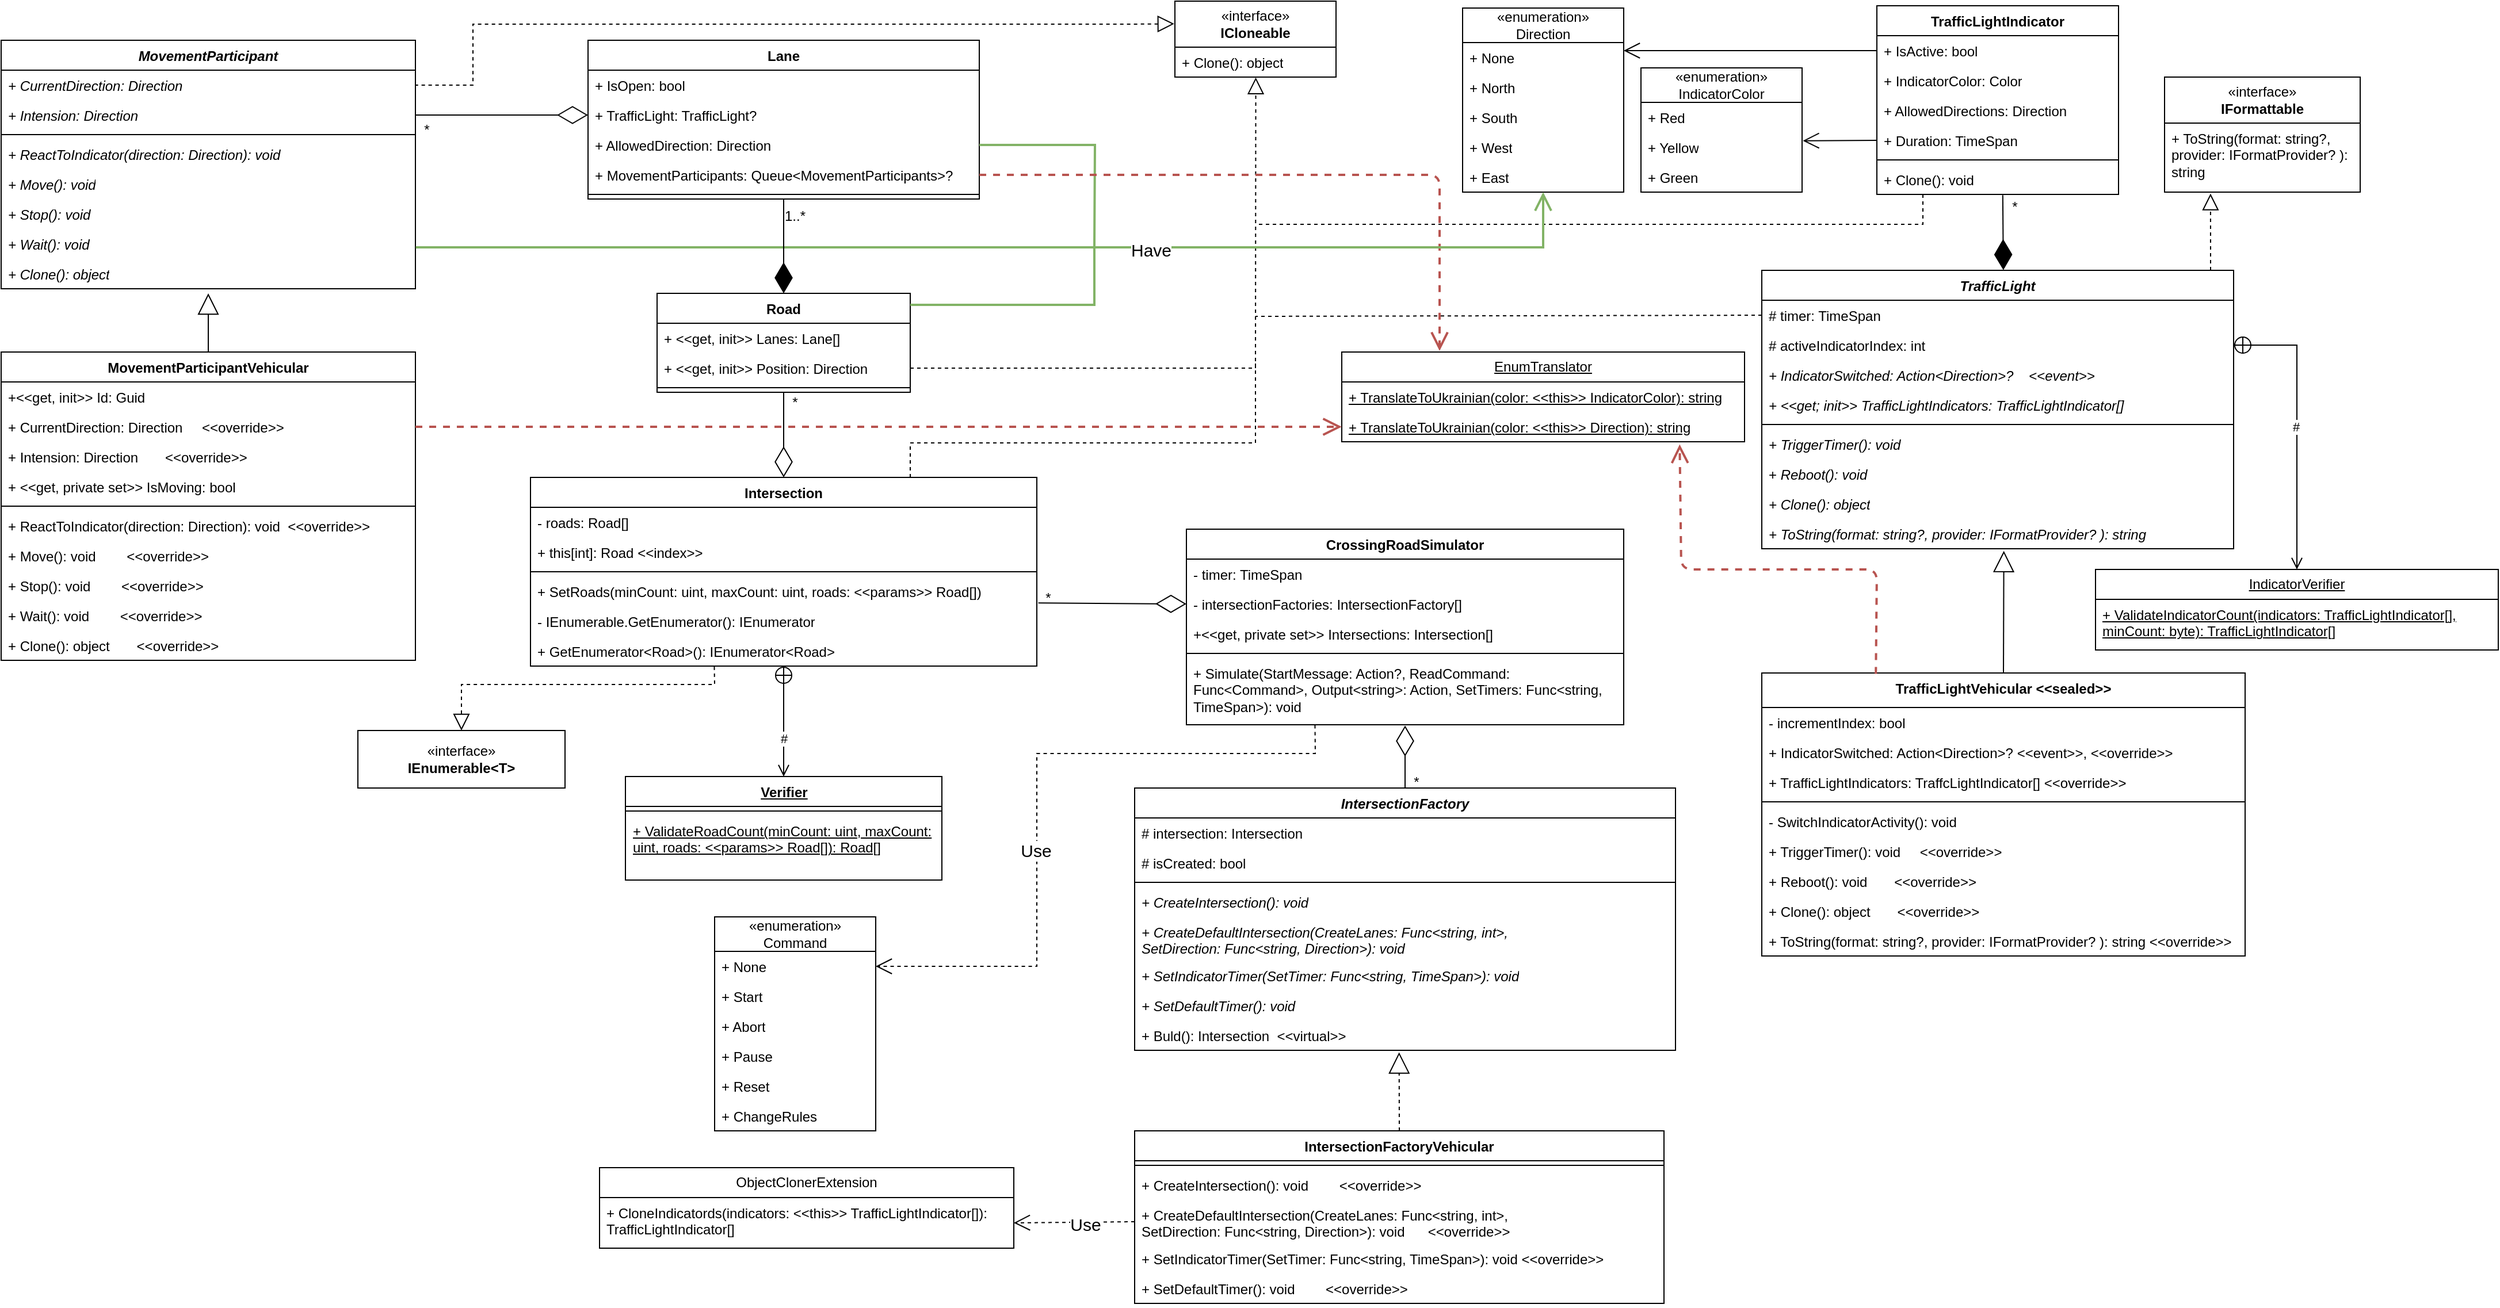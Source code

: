 <mxfile version="21.2.8" type="device">
  <diagram name="Page-1" id="_TBT1TwAYSiFIyAZCsnO">
    <mxGraphModel dx="2216" dy="1896" grid="1" gridSize="10" guides="1" tooltips="1" connect="1" arrows="1" fold="1" page="1" pageScale="1" pageWidth="850" pageHeight="1100" math="0" shadow="0">
      <root>
        <mxCell id="0" />
        <mxCell id="1" parent="0" />
        <mxCell id="iOnVK8nJ4NnTUtgZJ5eZ-9" value="Lane" style="swimlane;fontStyle=1;align=center;verticalAlign=top;childLayout=stackLayout;horizontal=1;startSize=26;horizontalStack=0;resizeParent=1;resizeParentMax=0;resizeLast=0;collapsible=1;marginBottom=0;whiteSpace=wrap;html=1;" parent="1" vertex="1">
          <mxGeometry x="290" y="-1060" width="340" height="138" as="geometry" />
        </mxCell>
        <mxCell id="iOnVK8nJ4NnTUtgZJ5eZ-10" value="+ IsOpen: bool&lt;span style=&quot;&quot;&gt; &lt;/span&gt;" style="text;strokeColor=none;fillColor=none;align=left;verticalAlign=top;spacingLeft=4;spacingRight=4;overflow=hidden;rotatable=0;points=[[0,0.5],[1,0.5]];portConstraint=eastwest;whiteSpace=wrap;html=1;" parent="iOnVK8nJ4NnTUtgZJ5eZ-9" vertex="1">
          <mxGeometry y="26" width="340" height="26" as="geometry" />
        </mxCell>
        <mxCell id="iOnVK8nJ4NnTUtgZJ5eZ-15" value="+ TrafficLight: TrafficLight?" style="text;strokeColor=none;fillColor=none;align=left;verticalAlign=top;spacingLeft=4;spacingRight=4;overflow=hidden;rotatable=0;points=[[0,0.5],[1,0.5]];portConstraint=eastwest;whiteSpace=wrap;html=1;" parent="iOnVK8nJ4NnTUtgZJ5eZ-9" vertex="1">
          <mxGeometry y="52" width="340" height="26" as="geometry" />
        </mxCell>
        <mxCell id="-oKXKEnJCBNzjjAGkhDQ-194" style="edgeStyle=orthogonalEdgeStyle;rounded=0;orthogonalLoop=1;jettySize=auto;html=1;exitX=1;exitY=0.5;exitDx=0;exitDy=0;endArrow=none;endFill=0;fillColor=#d5e8d4;strokeColor=#82b366;strokeWidth=2;" parent="iOnVK8nJ4NnTUtgZJ5eZ-9" source="iOnVK8nJ4NnTUtgZJ5eZ-14" edge="1">
          <mxGeometry relative="1" as="geometry">
            <mxPoint x="440" y="180" as="targetPoint" />
          </mxGeometry>
        </mxCell>
        <mxCell id="iOnVK8nJ4NnTUtgZJ5eZ-14" value="+ AllowedDirection: Direction" style="text;strokeColor=none;fillColor=none;align=left;verticalAlign=top;spacingLeft=4;spacingRight=4;overflow=hidden;rotatable=0;points=[[0,0.5],[1,0.5]];portConstraint=eastwest;whiteSpace=wrap;html=1;" parent="iOnVK8nJ4NnTUtgZJ5eZ-9" vertex="1">
          <mxGeometry y="78" width="340" height="26" as="geometry" />
        </mxCell>
        <mxCell id="iOnVK8nJ4NnTUtgZJ5eZ-13" value="+ MovementParticipants: Queue&amp;lt;MovementParticipants&amp;gt;?" style="text;strokeColor=none;fillColor=none;align=left;verticalAlign=top;spacingLeft=4;spacingRight=4;overflow=hidden;rotatable=0;points=[[0,0.5],[1,0.5]];portConstraint=eastwest;whiteSpace=wrap;html=1;" parent="iOnVK8nJ4NnTUtgZJ5eZ-9" vertex="1">
          <mxGeometry y="104" width="340" height="26" as="geometry" />
        </mxCell>
        <mxCell id="iOnVK8nJ4NnTUtgZJ5eZ-11" value="" style="line;strokeWidth=1;fillColor=none;align=left;verticalAlign=middle;spacingTop=-1;spacingLeft=3;spacingRight=3;rotatable=0;labelPosition=right;points=[];portConstraint=eastwest;strokeColor=inherit;" parent="iOnVK8nJ4NnTUtgZJ5eZ-9" vertex="1">
          <mxGeometry y="130" width="340" height="8" as="geometry" />
        </mxCell>
        <mxCell id="iOnVK8nJ4NnTUtgZJ5eZ-16" value="Road" style="swimlane;fontStyle=1;align=center;verticalAlign=top;childLayout=stackLayout;horizontal=1;startSize=26;horizontalStack=0;resizeParent=1;resizeParentMax=0;resizeLast=0;collapsible=1;marginBottom=0;whiteSpace=wrap;html=1;" parent="1" vertex="1">
          <mxGeometry x="350" y="-840" width="220" height="86" as="geometry" />
        </mxCell>
        <mxCell id="iOnVK8nJ4NnTUtgZJ5eZ-17" value="+ &amp;lt;&amp;lt;get, init&amp;gt;&amp;gt; Lanes: Lane[]&lt;span style=&quot;&quot;&gt; &lt;span style=&quot;&quot;&gt; &lt;span style=&quot;&quot;&gt; &lt;/span&gt;&lt;span style=&quot;&quot;&gt; &lt;/span&gt;&lt;/span&gt;&lt;/span&gt;" style="text;strokeColor=none;fillColor=none;align=left;verticalAlign=top;spacingLeft=4;spacingRight=4;overflow=hidden;rotatable=0;points=[[0,0.5],[1,0.5]];portConstraint=eastwest;whiteSpace=wrap;html=1;" parent="iOnVK8nJ4NnTUtgZJ5eZ-16" vertex="1">
          <mxGeometry y="26" width="220" height="26" as="geometry" />
        </mxCell>
        <mxCell id="iOnVK8nJ4NnTUtgZJ5eZ-20" value="+ &amp;lt;&amp;lt;get, init&amp;gt;&amp;gt; Position: Direction" style="text;strokeColor=none;fillColor=none;align=left;verticalAlign=top;spacingLeft=4;spacingRight=4;overflow=hidden;rotatable=0;points=[[0,0.5],[1,0.5]];portConstraint=eastwest;whiteSpace=wrap;html=1;" parent="iOnVK8nJ4NnTUtgZJ5eZ-16" vertex="1">
          <mxGeometry y="52" width="220" height="26" as="geometry" />
        </mxCell>
        <mxCell id="iOnVK8nJ4NnTUtgZJ5eZ-18" value="" style="line;strokeWidth=1;fillColor=none;align=left;verticalAlign=middle;spacingTop=-1;spacingLeft=3;spacingRight=3;rotatable=0;labelPosition=right;points=[];portConstraint=eastwest;strokeColor=inherit;" parent="iOnVK8nJ4NnTUtgZJ5eZ-16" vertex="1">
          <mxGeometry y="78" width="220" height="8" as="geometry" />
        </mxCell>
        <mxCell id="iOnVK8nJ4NnTUtgZJ5eZ-25" value="Intersection" style="swimlane;fontStyle=1;align=center;verticalAlign=top;childLayout=stackLayout;horizontal=1;startSize=26;horizontalStack=0;resizeParent=1;resizeParentMax=0;resizeLast=0;collapsible=1;marginBottom=0;whiteSpace=wrap;html=1;" parent="1" vertex="1">
          <mxGeometry x="240" y="-680" width="440" height="164" as="geometry" />
        </mxCell>
        <mxCell id="iOnVK8nJ4NnTUtgZJ5eZ-26" value="- roads: Road[]" style="text;strokeColor=none;fillColor=none;align=left;verticalAlign=top;spacingLeft=4;spacingRight=4;overflow=hidden;rotatable=0;points=[[0,0.5],[1,0.5]];portConstraint=eastwest;whiteSpace=wrap;html=1;" parent="iOnVK8nJ4NnTUtgZJ5eZ-25" vertex="1">
          <mxGeometry y="26" width="440" height="26" as="geometry" />
        </mxCell>
        <mxCell id="iOnVK8nJ4NnTUtgZJ5eZ-30" value="+ this[int]: Road&lt;span style=&quot;white-space: pre;&quot;&gt; &lt;/span&gt;&amp;lt;&amp;lt;index&amp;gt;&amp;gt;" style="text;strokeColor=none;fillColor=none;align=left;verticalAlign=top;spacingLeft=4;spacingRight=4;overflow=hidden;rotatable=0;points=[[0,0.5],[1,0.5]];portConstraint=eastwest;whiteSpace=wrap;html=1;" parent="iOnVK8nJ4NnTUtgZJ5eZ-25" vertex="1">
          <mxGeometry y="52" width="440" height="26" as="geometry" />
        </mxCell>
        <mxCell id="iOnVK8nJ4NnTUtgZJ5eZ-27" value="" style="line;strokeWidth=1;fillColor=none;align=left;verticalAlign=middle;spacingTop=-1;spacingLeft=3;spacingRight=3;rotatable=0;labelPosition=right;points=[];portConstraint=eastwest;strokeColor=inherit;" parent="iOnVK8nJ4NnTUtgZJ5eZ-25" vertex="1">
          <mxGeometry y="78" width="440" height="8" as="geometry" />
        </mxCell>
        <mxCell id="-oKXKEnJCBNzjjAGkhDQ-91" value="+ SetRoads(minCount: uint, maxCount: uint, roads: &amp;lt;&amp;lt;params&amp;gt;&amp;gt; Road[])" style="text;strokeColor=none;fillColor=none;align=left;verticalAlign=top;spacingLeft=4;spacingRight=4;overflow=hidden;rotatable=0;points=[[0,0.5],[1,0.5]];portConstraint=eastwest;whiteSpace=wrap;html=1;" parent="iOnVK8nJ4NnTUtgZJ5eZ-25" vertex="1">
          <mxGeometry y="86" width="440" height="26" as="geometry" />
        </mxCell>
        <mxCell id="iOnVK8nJ4NnTUtgZJ5eZ-28" value="- IEnumerable.GetEnumerator(): IEnumerator" style="text;strokeColor=none;fillColor=none;align=left;verticalAlign=top;spacingLeft=4;spacingRight=4;overflow=hidden;rotatable=0;points=[[0,0.5],[1,0.5]];portConstraint=eastwest;whiteSpace=wrap;html=1;" parent="iOnVK8nJ4NnTUtgZJ5eZ-25" vertex="1">
          <mxGeometry y="112" width="440" height="26" as="geometry" />
        </mxCell>
        <mxCell id="iOnVK8nJ4NnTUtgZJ5eZ-32" value="+ GetEnumerator&amp;lt;Road&amp;gt;(): IEnumerator&amp;lt;Road&amp;gt;&amp;nbsp;" style="text;strokeColor=none;fillColor=none;align=left;verticalAlign=top;spacingLeft=4;spacingRight=4;overflow=hidden;rotatable=0;points=[[0,0.5],[1,0.5]];portConstraint=eastwest;whiteSpace=wrap;html=1;" parent="iOnVK8nJ4NnTUtgZJ5eZ-25" vertex="1">
          <mxGeometry y="138" width="440" height="26" as="geometry" />
        </mxCell>
        <mxCell id="iOnVK8nJ4NnTUtgZJ5eZ-38" value="&lt;u&gt;Verifier&lt;/u&gt;" style="swimlane;fontStyle=1;align=center;verticalAlign=top;childLayout=stackLayout;horizontal=1;startSize=26;horizontalStack=0;resizeParent=1;resizeParentMax=0;resizeLast=0;collapsible=1;marginBottom=0;whiteSpace=wrap;html=1;" parent="1" vertex="1">
          <mxGeometry x="322.5" y="-420" width="275" height="90" as="geometry" />
        </mxCell>
        <mxCell id="iOnVK8nJ4NnTUtgZJ5eZ-40" value="" style="line;strokeWidth=1;fillColor=none;align=left;verticalAlign=middle;spacingTop=-1;spacingLeft=3;spacingRight=3;rotatable=0;labelPosition=right;points=[];portConstraint=eastwest;strokeColor=inherit;" parent="iOnVK8nJ4NnTUtgZJ5eZ-38" vertex="1">
          <mxGeometry y="26" width="275" height="8" as="geometry" />
        </mxCell>
        <mxCell id="iOnVK8nJ4NnTUtgZJ5eZ-41" value="&lt;u&gt;+ ValidateRoadCount(minCount: uint, maxCount: uint, roads: &amp;lt;&amp;lt;&lt;/u&gt;&lt;u style=&quot;border-color: var(--border-color);&quot;&gt;params&lt;/u&gt;&lt;u&gt;&amp;gt;&amp;gt; Road[]): Road[]&lt;/u&gt;" style="text;strokeColor=none;fillColor=none;align=left;verticalAlign=top;spacingLeft=4;spacingRight=4;overflow=hidden;rotatable=0;points=[[0,0.5],[1,0.5]];portConstraint=eastwest;whiteSpace=wrap;html=1;" parent="iOnVK8nJ4NnTUtgZJ5eZ-38" vertex="1">
          <mxGeometry y="34" width="275" height="56" as="geometry" />
        </mxCell>
        <mxCell id="-oKXKEnJCBNzjjAGkhDQ-1" value="«interface»&lt;br&gt;&lt;b&gt;ICloneable&lt;/b&gt;" style="swimlane;fontStyle=0;childLayout=stackLayout;horizontal=1;startSize=40;fillColor=none;horizontalStack=0;resizeParent=1;resizeParentMax=0;resizeLast=0;collapsible=1;marginBottom=0;whiteSpace=wrap;html=1;" parent="1" vertex="1">
          <mxGeometry x="800" y="-1094" width="140" height="66" as="geometry" />
        </mxCell>
        <mxCell id="-oKXKEnJCBNzjjAGkhDQ-2" value="+ Clone(): object" style="text;strokeColor=none;fillColor=none;align=left;verticalAlign=top;spacingLeft=4;spacingRight=4;overflow=hidden;rotatable=0;points=[[0,0.5],[1,0.5]];portConstraint=eastwest;whiteSpace=wrap;html=1;" parent="-oKXKEnJCBNzjjAGkhDQ-1" vertex="1">
          <mxGeometry y="40" width="140" height="26" as="geometry" />
        </mxCell>
        <mxCell id="-oKXKEnJCBNzjjAGkhDQ-10" value="ObjectClonerExtension" style="swimlane;fontStyle=0;childLayout=stackLayout;horizontal=1;startSize=26;fillColor=none;horizontalStack=0;resizeParent=1;resizeParentMax=0;resizeLast=0;collapsible=1;marginBottom=0;whiteSpace=wrap;html=1;" parent="1" vertex="1">
          <mxGeometry x="300" y="-80" width="360" height="70" as="geometry" />
        </mxCell>
        <mxCell id="-oKXKEnJCBNzjjAGkhDQ-11" value="+ CloneIndicatords(indicators: &amp;lt;&amp;lt;this&amp;gt;&amp;gt; TrafficLightIndicator[]): TrafficLightIndicator[]&amp;nbsp;" style="text;strokeColor=none;fillColor=none;align=left;verticalAlign=top;spacingLeft=4;spacingRight=4;overflow=hidden;rotatable=0;points=[[0,0.5],[1,0.5]];portConstraint=eastwest;whiteSpace=wrap;html=1;" parent="-oKXKEnJCBNzjjAGkhDQ-10" vertex="1">
          <mxGeometry y="26" width="360" height="44" as="geometry" />
        </mxCell>
        <mxCell id="-oKXKEnJCBNzjjAGkhDQ-36" value="&lt;u&gt;EnumTranslator&lt;/u&gt;" style="swimlane;fontStyle=0;childLayout=stackLayout;horizontal=1;startSize=26;fillColor=none;horizontalStack=0;resizeParent=1;resizeParentMax=0;resizeLast=0;collapsible=1;marginBottom=0;whiteSpace=wrap;html=1;" parent="1" vertex="1">
          <mxGeometry x="945" y="-789" width="350" height="78" as="geometry" />
        </mxCell>
        <mxCell id="-oKXKEnJCBNzjjAGkhDQ-37" value="+ TranslateToUkrainian(color: &amp;lt;&amp;lt;this&amp;gt;&amp;gt; IndicatorColor): string" style="text;strokeColor=none;fillColor=none;align=left;verticalAlign=top;spacingLeft=4;spacingRight=4;overflow=hidden;rotatable=0;points=[[0,0.5],[1,0.5]];portConstraint=eastwest;whiteSpace=wrap;html=1;fontStyle=4" parent="-oKXKEnJCBNzjjAGkhDQ-36" vertex="1">
          <mxGeometry y="26" width="350" height="26" as="geometry" />
        </mxCell>
        <mxCell id="-oKXKEnJCBNzjjAGkhDQ-38" value="+ TranslateToUkrainian(color: &amp;lt;&amp;lt;this&amp;gt;&amp;gt; Direction): string" style="text;strokeColor=none;fillColor=none;align=left;verticalAlign=top;spacingLeft=4;spacingRight=4;overflow=hidden;rotatable=0;points=[[0,0.5],[1,0.5]];portConstraint=eastwest;whiteSpace=wrap;html=1;fontStyle=4" parent="-oKXKEnJCBNzjjAGkhDQ-36" vertex="1">
          <mxGeometry y="52" width="350" height="26" as="geometry" />
        </mxCell>
        <mxCell id="-oKXKEnJCBNzjjAGkhDQ-40" value="&lt;i&gt;TrafficLight&lt;/i&gt;" style="swimlane;fontStyle=1;align=center;verticalAlign=top;childLayout=stackLayout;horizontal=1;startSize=26;horizontalStack=0;resizeParent=1;resizeParentMax=0;resizeLast=0;collapsible=1;marginBottom=0;whiteSpace=wrap;html=1;" parent="1" vertex="1">
          <mxGeometry x="1310" y="-860" width="410" height="242" as="geometry" />
        </mxCell>
        <mxCell id="-oKXKEnJCBNzjjAGkhDQ-41" value="# timer: TimeSpan" style="text;strokeColor=none;fillColor=none;align=left;verticalAlign=top;spacingLeft=4;spacingRight=4;overflow=hidden;rotatable=0;points=[[0,0.5],[1,0.5]];portConstraint=eastwest;whiteSpace=wrap;html=1;" parent="-oKXKEnJCBNzjjAGkhDQ-40" vertex="1">
          <mxGeometry y="26" width="410" height="26" as="geometry" />
        </mxCell>
        <mxCell id="-oKXKEnJCBNzjjAGkhDQ-45" value="# activeIndicatorIndex: int" style="text;strokeColor=none;fillColor=none;align=left;verticalAlign=top;spacingLeft=4;spacingRight=4;overflow=hidden;rotatable=0;points=[[0,0.5],[1,0.5]];portConstraint=eastwest;whiteSpace=wrap;html=1;" parent="-oKXKEnJCBNzjjAGkhDQ-40" vertex="1">
          <mxGeometry y="52" width="410" height="26" as="geometry" />
        </mxCell>
        <mxCell id="-oKXKEnJCBNzjjAGkhDQ-44" value="&lt;i&gt;+ IndicatorSwitched: Action&amp;lt;Direction&amp;gt;?&lt;span style=&quot;white-space: pre;&quot;&gt; &lt;/span&gt;&lt;span style=&quot;white-space: pre;&quot;&gt; &lt;span style=&quot;white-space: pre;&quot;&gt; &lt;span style=&quot;white-space: pre;&quot;&gt; &lt;/span&gt;&lt;/span&gt;&lt;/span&gt;&amp;lt;&amp;lt;event&amp;gt;&amp;gt;&lt;/i&gt;" style="text;strokeColor=none;fillColor=none;align=left;verticalAlign=top;spacingLeft=4;spacingRight=4;overflow=hidden;rotatable=0;points=[[0,0.5],[1,0.5]];portConstraint=eastwest;whiteSpace=wrap;html=1;" parent="-oKXKEnJCBNzjjAGkhDQ-40" vertex="1">
          <mxGeometry y="78" width="410" height="26" as="geometry" />
        </mxCell>
        <mxCell id="-oKXKEnJCBNzjjAGkhDQ-47" value="&lt;i&gt;+&amp;nbsp;&lt;/i&gt;&lt;i style=&quot;border-color: var(--border-color);&quot;&gt;&amp;lt;&amp;lt;get; init&amp;gt;&amp;gt;&amp;nbsp;&lt;/i&gt;&lt;i&gt;TrafficLightIndicators: TrafficLightIndicator[]&lt;/i&gt;" style="text;strokeColor=none;fillColor=none;align=left;verticalAlign=top;spacingLeft=4;spacingRight=4;overflow=hidden;rotatable=0;points=[[0,0.5],[1,0.5]];portConstraint=eastwest;whiteSpace=wrap;html=1;" parent="-oKXKEnJCBNzjjAGkhDQ-40" vertex="1">
          <mxGeometry y="104" width="410" height="26" as="geometry" />
        </mxCell>
        <mxCell id="-oKXKEnJCBNzjjAGkhDQ-42" value="" style="line;strokeWidth=1;fillColor=none;align=left;verticalAlign=middle;spacingTop=-1;spacingLeft=3;spacingRight=3;rotatable=0;labelPosition=right;points=[];portConstraint=eastwest;strokeColor=inherit;" parent="-oKXKEnJCBNzjjAGkhDQ-40" vertex="1">
          <mxGeometry y="130" width="410" height="8" as="geometry" />
        </mxCell>
        <mxCell id="-oKXKEnJCBNzjjAGkhDQ-43" value="&lt;i&gt;+ TriggerTimer(): void&lt;/i&gt;" style="text;strokeColor=none;fillColor=none;align=left;verticalAlign=top;spacingLeft=4;spacingRight=4;overflow=hidden;rotatable=0;points=[[0,0.5],[1,0.5]];portConstraint=eastwest;whiteSpace=wrap;html=1;" parent="-oKXKEnJCBNzjjAGkhDQ-40" vertex="1">
          <mxGeometry y="138" width="410" height="26" as="geometry" />
        </mxCell>
        <mxCell id="-oKXKEnJCBNzjjAGkhDQ-48" value="+ &lt;i&gt;Reboot(): void&lt;/i&gt;" style="text;strokeColor=none;fillColor=none;align=left;verticalAlign=top;spacingLeft=4;spacingRight=4;overflow=hidden;rotatable=0;points=[[0,0.5],[1,0.5]];portConstraint=eastwest;whiteSpace=wrap;html=1;" parent="-oKXKEnJCBNzjjAGkhDQ-40" vertex="1">
          <mxGeometry y="164" width="410" height="26" as="geometry" />
        </mxCell>
        <mxCell id="-oKXKEnJCBNzjjAGkhDQ-49" value="+ Clone(): object" style="text;strokeColor=none;fillColor=none;align=left;verticalAlign=top;spacingLeft=4;spacingRight=4;overflow=hidden;rotatable=0;points=[[0,0.5],[1,0.5]];portConstraint=eastwest;whiteSpace=wrap;html=1;fontStyle=2" parent="-oKXKEnJCBNzjjAGkhDQ-40" vertex="1">
          <mxGeometry y="190" width="410" height="26" as="geometry" />
        </mxCell>
        <mxCell id="-oKXKEnJCBNzjjAGkhDQ-195" value="+ ToString(format: string?, provider: IFormatProvider? ): string" style="text;strokeColor=none;fillColor=none;align=left;verticalAlign=top;spacingLeft=4;spacingRight=4;overflow=hidden;rotatable=0;points=[[0,0.5],[1,0.5]];portConstraint=eastwest;whiteSpace=wrap;html=1;fontStyle=2" parent="-oKXKEnJCBNzjjAGkhDQ-40" vertex="1">
          <mxGeometry y="216" width="410" height="26" as="geometry" />
        </mxCell>
        <mxCell id="-oKXKEnJCBNzjjAGkhDQ-54" value="TrafficLightVehicular &amp;lt;&amp;lt;sealed&amp;gt;&amp;gt;" style="swimlane;fontStyle=1;align=center;verticalAlign=top;childLayout=stackLayout;horizontal=1;startSize=30;horizontalStack=0;resizeParent=1;resizeParentMax=0;resizeLast=0;collapsible=1;marginBottom=0;whiteSpace=wrap;html=1;" parent="1" vertex="1">
          <mxGeometry x="1310" y="-510" width="420" height="246" as="geometry" />
        </mxCell>
        <mxCell id="-oKXKEnJCBNzjjAGkhDQ-55" value="- incrementIndex: bool" style="text;strokeColor=none;fillColor=none;align=left;verticalAlign=top;spacingLeft=4;spacingRight=4;overflow=hidden;rotatable=0;points=[[0,0.5],[1,0.5]];portConstraint=eastwest;whiteSpace=wrap;html=1;" parent="-oKXKEnJCBNzjjAGkhDQ-54" vertex="1">
          <mxGeometry y="30" width="420" height="26" as="geometry" />
        </mxCell>
        <mxCell id="-oKXKEnJCBNzjjAGkhDQ-58" value="+ IndicatorSwitched: Action&amp;lt;Direction&amp;gt;?&lt;span style=&quot;white-space: pre;&quot;&gt; &lt;/span&gt;&amp;lt;&amp;lt;event&amp;gt;&amp;gt;, &amp;lt;&amp;lt;override&amp;gt;&amp;gt;" style="text;strokeColor=none;fillColor=none;align=left;verticalAlign=top;spacingLeft=4;spacingRight=4;overflow=hidden;rotatable=0;points=[[0,0.5],[1,0.5]];portConstraint=eastwest;whiteSpace=wrap;html=1;" parent="-oKXKEnJCBNzjjAGkhDQ-54" vertex="1">
          <mxGeometry y="56" width="420" height="26" as="geometry" />
        </mxCell>
        <mxCell id="-oKXKEnJCBNzjjAGkhDQ-59" value="+ TrafficLightIndicators: TraffcLightIndicator[] &amp;lt;&amp;lt;override&amp;gt;&amp;gt;" style="text;strokeColor=none;fillColor=none;align=left;verticalAlign=top;spacingLeft=4;spacingRight=4;overflow=hidden;rotatable=0;points=[[0,0.5],[1,0.5]];portConstraint=eastwest;whiteSpace=wrap;html=1;" parent="-oKXKEnJCBNzjjAGkhDQ-54" vertex="1">
          <mxGeometry y="82" width="420" height="26" as="geometry" />
        </mxCell>
        <mxCell id="-oKXKEnJCBNzjjAGkhDQ-56" value="" style="line;strokeWidth=1;fillColor=none;align=left;verticalAlign=middle;spacingTop=-1;spacingLeft=3;spacingRight=3;rotatable=0;labelPosition=right;points=[];portConstraint=eastwest;strokeColor=inherit;" parent="-oKXKEnJCBNzjjAGkhDQ-54" vertex="1">
          <mxGeometry y="108" width="420" height="8" as="geometry" />
        </mxCell>
        <mxCell id="-oKXKEnJCBNzjjAGkhDQ-57" value="- SwitchIndicatorActivity(): void" style="text;strokeColor=none;fillColor=none;align=left;verticalAlign=top;spacingLeft=4;spacingRight=4;overflow=hidden;rotatable=0;points=[[0,0.5],[1,0.5]];portConstraint=eastwest;whiteSpace=wrap;html=1;" parent="-oKXKEnJCBNzjjAGkhDQ-54" vertex="1">
          <mxGeometry y="116" width="420" height="26" as="geometry" />
        </mxCell>
        <mxCell id="-oKXKEnJCBNzjjAGkhDQ-60" value="+ TriggerTimer(): void&lt;span style=&quot;white-space: pre;&quot;&gt; &lt;/span&gt;&lt;span style=&quot;white-space: pre;&quot;&gt; &lt;/span&gt;&lt;span style=&quot;white-space: pre;&quot;&gt; &lt;/span&gt;&lt;span style=&quot;white-space: pre;&quot;&gt; &lt;/span&gt;&lt;span style=&quot;white-space: pre;&quot;&gt; &lt;/span&gt;&amp;lt;&amp;lt;override&amp;gt;&amp;gt;" style="text;strokeColor=none;fillColor=none;align=left;verticalAlign=top;spacingLeft=4;spacingRight=4;overflow=hidden;rotatable=0;points=[[0,0.5],[1,0.5]];portConstraint=eastwest;whiteSpace=wrap;html=1;" parent="-oKXKEnJCBNzjjAGkhDQ-54" vertex="1">
          <mxGeometry y="142" width="420" height="26" as="geometry" />
        </mxCell>
        <mxCell id="-oKXKEnJCBNzjjAGkhDQ-61" value="+ Reboot(): void &lt;span style=&quot;white-space: pre;&quot;&gt; &lt;/span&gt;&lt;span style=&quot;white-space: pre;&quot;&gt; &lt;/span&gt;&lt;span style=&quot;white-space: pre;&quot;&gt; &lt;/span&gt;&lt;span style=&quot;white-space: pre;&quot;&gt; &lt;/span&gt;&lt;span style=&quot;white-space: pre;&quot;&gt; &lt;/span&gt;&lt;span style=&quot;white-space: pre;&quot;&gt; &lt;/span&gt;&amp;lt;&amp;lt;override&amp;gt;&amp;gt;" style="text;strokeColor=none;fillColor=none;align=left;verticalAlign=top;spacingLeft=4;spacingRight=4;overflow=hidden;rotatable=0;points=[[0,0.5],[1,0.5]];portConstraint=eastwest;whiteSpace=wrap;html=1;" parent="-oKXKEnJCBNzjjAGkhDQ-54" vertex="1">
          <mxGeometry y="168" width="420" height="26" as="geometry" />
        </mxCell>
        <mxCell id="-oKXKEnJCBNzjjAGkhDQ-62" value="+ Clone(): object&amp;nbsp;&lt;span style=&quot;white-space: pre;&quot;&gt; &lt;/span&gt;&lt;span style=&quot;white-space: pre;&quot;&gt; &lt;/span&gt;&lt;span style=&quot;white-space: pre;&quot;&gt; &lt;/span&gt;&lt;span style=&quot;white-space: pre;&quot;&gt; &lt;/span&gt;&lt;span style=&quot;white-space: pre;&quot;&gt; &lt;/span&gt;&lt;span style=&quot;white-space: pre;&quot;&gt; &lt;/span&gt;&amp;lt;&amp;lt;override&amp;gt;&amp;gt;" style="text;strokeColor=none;fillColor=none;align=left;verticalAlign=top;spacingLeft=4;spacingRight=4;overflow=hidden;rotatable=0;points=[[0,0.5],[1,0.5]];portConstraint=eastwest;whiteSpace=wrap;html=1;" parent="-oKXKEnJCBNzjjAGkhDQ-54" vertex="1">
          <mxGeometry y="194" width="420" height="26" as="geometry" />
        </mxCell>
        <mxCell id="-oKXKEnJCBNzjjAGkhDQ-196" value="+ ToString(format: string?, provider: IFormatProvider? ): string &amp;lt;&amp;lt;override&amp;gt;&amp;gt;" style="text;strokeColor=none;fillColor=none;align=left;verticalAlign=top;spacingLeft=4;spacingRight=4;overflow=hidden;rotatable=0;points=[[0,0.5],[1,0.5]];portConstraint=eastwest;whiteSpace=wrap;html=1;" parent="-oKXKEnJCBNzjjAGkhDQ-54" vertex="1">
          <mxGeometry y="220" width="420" height="26" as="geometry" />
        </mxCell>
        <mxCell id="-oKXKEnJCBNzjjAGkhDQ-63" value="" style="endArrow=block;endSize=16;endFill=0;html=1;rounded=0;entryX=0.513;entryY=1.071;entryDx=0;entryDy=0;exitX=0.5;exitY=0;exitDx=0;exitDy=0;entryPerimeter=0;" parent="1" source="-oKXKEnJCBNzjjAGkhDQ-54" target="-oKXKEnJCBNzjjAGkhDQ-195" edge="1">
          <mxGeometry width="160" relative="1" as="geometry">
            <mxPoint x="940" y="-576" as="sourcePoint" />
            <mxPoint x="1100" y="-576" as="targetPoint" />
          </mxGeometry>
        </mxCell>
        <mxCell id="-oKXKEnJCBNzjjAGkhDQ-65" value="&lt;i&gt;IntersectionFactory&lt;/i&gt;" style="swimlane;fontStyle=1;align=center;verticalAlign=top;childLayout=stackLayout;horizontal=1;startSize=26;horizontalStack=0;resizeParent=1;resizeParentMax=0;resizeLast=0;collapsible=1;marginBottom=0;whiteSpace=wrap;html=1;" parent="1" vertex="1">
          <mxGeometry x="765" y="-410" width="470" height="228" as="geometry" />
        </mxCell>
        <mxCell id="-oKXKEnJCBNzjjAGkhDQ-66" value="# intersection: Intersection" style="text;strokeColor=none;fillColor=none;align=left;verticalAlign=top;spacingLeft=4;spacingRight=4;overflow=hidden;rotatable=0;points=[[0,0.5],[1,0.5]];portConstraint=eastwest;whiteSpace=wrap;html=1;" parent="-oKXKEnJCBNzjjAGkhDQ-65" vertex="1">
          <mxGeometry y="26" width="470" height="26" as="geometry" />
        </mxCell>
        <mxCell id="-oKXKEnJCBNzjjAGkhDQ-69" value="# isCreated: bool" style="text;strokeColor=none;fillColor=none;align=left;verticalAlign=top;spacingLeft=4;spacingRight=4;overflow=hidden;rotatable=0;points=[[0,0.5],[1,0.5]];portConstraint=eastwest;whiteSpace=wrap;html=1;" parent="-oKXKEnJCBNzjjAGkhDQ-65" vertex="1">
          <mxGeometry y="52" width="470" height="26" as="geometry" />
        </mxCell>
        <mxCell id="-oKXKEnJCBNzjjAGkhDQ-67" value="" style="line;strokeWidth=1;fillColor=none;align=left;verticalAlign=middle;spacingTop=-1;spacingLeft=3;spacingRight=3;rotatable=0;labelPosition=right;points=[];portConstraint=eastwest;strokeColor=inherit;" parent="-oKXKEnJCBNzjjAGkhDQ-65" vertex="1">
          <mxGeometry y="78" width="470" height="8" as="geometry" />
        </mxCell>
        <mxCell id="-oKXKEnJCBNzjjAGkhDQ-68" value="+ CreateIntersection(): void" style="text;strokeColor=none;fillColor=none;align=left;verticalAlign=top;spacingLeft=4;spacingRight=4;overflow=hidden;rotatable=0;points=[[0,0.5],[1,0.5]];portConstraint=eastwest;whiteSpace=wrap;html=1;fontStyle=2" parent="-oKXKEnJCBNzjjAGkhDQ-65" vertex="1">
          <mxGeometry y="86" width="470" height="26" as="geometry" />
        </mxCell>
        <mxCell id="-oKXKEnJCBNzjjAGkhDQ-70" value="+ CreateDefaultIntersection(CreateLanes: Func&amp;lt;string, int&amp;gt;,&lt;br&gt;SetDirection: Func&amp;lt;string, Direction&amp;gt;): void" style="text;strokeColor=none;fillColor=none;align=left;verticalAlign=top;spacingLeft=4;spacingRight=4;overflow=hidden;rotatable=0;points=[[0,0.5],[1,0.5]];portConstraint=eastwest;whiteSpace=wrap;html=1;fontStyle=2" parent="-oKXKEnJCBNzjjAGkhDQ-65" vertex="1">
          <mxGeometry y="112" width="470" height="38" as="geometry" />
        </mxCell>
        <mxCell id="-oKXKEnJCBNzjjAGkhDQ-71" value="+ SetIndicatorTimer(SetTimer: Func&amp;lt;string, TimeSpan&amp;gt;): void" style="text;strokeColor=none;fillColor=none;align=left;verticalAlign=top;spacingLeft=4;spacingRight=4;overflow=hidden;rotatable=0;points=[[0,0.5],[1,0.5]];portConstraint=eastwest;whiteSpace=wrap;html=1;fontStyle=2" parent="-oKXKEnJCBNzjjAGkhDQ-65" vertex="1">
          <mxGeometry y="150" width="470" height="26" as="geometry" />
        </mxCell>
        <mxCell id="-oKXKEnJCBNzjjAGkhDQ-72" value="+ SetDefaultTimer(): void" style="text;strokeColor=none;fillColor=none;align=left;verticalAlign=top;spacingLeft=4;spacingRight=4;overflow=hidden;rotatable=0;points=[[0,0.5],[1,0.5]];portConstraint=eastwest;whiteSpace=wrap;html=1;fontStyle=2" parent="-oKXKEnJCBNzjjAGkhDQ-65" vertex="1">
          <mxGeometry y="176" width="470" height="26" as="geometry" />
        </mxCell>
        <mxCell id="-oKXKEnJCBNzjjAGkhDQ-73" value="+ Buld(): Intersection&lt;span style=&quot;white-space: pre;&quot;&gt; &lt;/span&gt;&lt;span style=&quot;white-space: pre;&quot;&gt; &lt;/span&gt;&amp;lt;&amp;lt;virtual&amp;gt;&amp;gt;" style="text;strokeColor=none;fillColor=none;align=left;verticalAlign=top;spacingLeft=4;spacingRight=4;overflow=hidden;rotatable=0;points=[[0,0.5],[1,0.5]];portConstraint=eastwest;whiteSpace=wrap;html=1;fontStyle=0" parent="-oKXKEnJCBNzjjAGkhDQ-65" vertex="1">
          <mxGeometry y="202" width="470" height="26" as="geometry" />
        </mxCell>
        <mxCell id="-oKXKEnJCBNzjjAGkhDQ-74" value="IntersectionFactoryVehicular" style="swimlane;fontStyle=1;align=center;verticalAlign=top;childLayout=stackLayout;horizontal=1;startSize=26;horizontalStack=0;resizeParent=1;resizeParentMax=0;resizeLast=0;collapsible=1;marginBottom=0;whiteSpace=wrap;html=1;" parent="1" vertex="1">
          <mxGeometry x="765" y="-112" width="460" height="150" as="geometry" />
        </mxCell>
        <mxCell id="-oKXKEnJCBNzjjAGkhDQ-77" value="" style="line;strokeWidth=1;fillColor=none;align=left;verticalAlign=middle;spacingTop=-1;spacingLeft=3;spacingRight=3;rotatable=0;labelPosition=right;points=[];portConstraint=eastwest;strokeColor=inherit;" parent="-oKXKEnJCBNzjjAGkhDQ-74" vertex="1">
          <mxGeometry y="26" width="460" height="8" as="geometry" />
        </mxCell>
        <mxCell id="-oKXKEnJCBNzjjAGkhDQ-78" value="+ CreateIntersection(): void&lt;span style=&quot;white-space: pre;&quot;&gt; &lt;/span&gt;&lt;span style=&quot;white-space: pre;&quot;&gt; &lt;/span&gt;&lt;span style=&quot;white-space: pre;&quot;&gt; &lt;/span&gt;&lt;span style=&quot;white-space: pre;&quot;&gt; &lt;/span&gt;&lt;span style=&quot;white-space: pre;&quot;&gt; &lt;/span&gt;&lt;span style=&quot;white-space: pre;&quot;&gt; &lt;/span&gt;&lt;span style=&quot;white-space: pre;&quot;&gt; &lt;/span&gt;&lt;span style=&quot;white-space: pre;&quot;&gt; &lt;/span&gt;&amp;lt;&amp;lt;override&amp;gt;&amp;gt;" style="text;strokeColor=none;fillColor=none;align=left;verticalAlign=top;spacingLeft=4;spacingRight=4;overflow=hidden;rotatable=0;points=[[0,0.5],[1,0.5]];portConstraint=eastwest;whiteSpace=wrap;html=1;fontStyle=0" parent="-oKXKEnJCBNzjjAGkhDQ-74" vertex="1">
          <mxGeometry y="34" width="460" height="26" as="geometry" />
        </mxCell>
        <mxCell id="-oKXKEnJCBNzjjAGkhDQ-79" value="+ CreateDefaultIntersection(CreateLanes: Func&amp;lt;string, int&amp;gt;,&lt;span style=&quot;&quot;&gt; &lt;/span&gt;&lt;span style=&quot;&quot;&gt; &lt;/span&gt;&lt;br&gt;SetDirection: Func&amp;lt;string, Direction&amp;gt;): void&lt;span style=&quot;&quot;&gt; &lt;span style=&quot;white-space: pre;&quot;&gt; &lt;/span&gt;&lt;span style=&quot;white-space: pre;&quot;&gt; &lt;/span&gt;&lt;span style=&quot;white-space: pre;&quot;&gt; &lt;/span&gt;&lt;span style=&quot;white-space: pre;&quot;&gt; &lt;/span&gt;&lt;span style=&quot;white-space: pre;&quot;&gt; &lt;/span&gt;&lt;/span&gt;&amp;lt;&amp;lt;override&amp;gt;&amp;gt;" style="text;strokeColor=none;fillColor=none;align=left;verticalAlign=top;spacingLeft=4;spacingRight=4;overflow=hidden;rotatable=0;points=[[0,0.5],[1,0.5]];portConstraint=eastwest;whiteSpace=wrap;html=1;fontStyle=0" parent="-oKXKEnJCBNzjjAGkhDQ-74" vertex="1">
          <mxGeometry y="60" width="460" height="38" as="geometry" />
        </mxCell>
        <mxCell id="-oKXKEnJCBNzjjAGkhDQ-80" value="+ SetIndicatorTimer(SetTimer: Func&amp;lt;string, TimeSpan&amp;gt;): void&lt;span style=&quot;white-space: pre;&quot;&gt; &lt;/span&gt;&amp;lt;&amp;lt;override&amp;gt;&amp;gt;" style="text;strokeColor=none;fillColor=none;align=left;verticalAlign=top;spacingLeft=4;spacingRight=4;overflow=hidden;rotatable=0;points=[[0,0.5],[1,0.5]];portConstraint=eastwest;whiteSpace=wrap;html=1;fontStyle=0" parent="-oKXKEnJCBNzjjAGkhDQ-74" vertex="1">
          <mxGeometry y="98" width="460" height="26" as="geometry" />
        </mxCell>
        <mxCell id="-oKXKEnJCBNzjjAGkhDQ-81" value="+ SetDefaultTimer(): void&lt;span style=&quot;white-space: pre;&quot;&gt; &lt;/span&gt;&lt;span style=&quot;white-space: pre;&quot;&gt; &lt;/span&gt;&lt;span style=&quot;white-space: pre;&quot;&gt; &lt;/span&gt;&lt;span style=&quot;white-space: pre;&quot;&gt; &lt;/span&gt;&lt;span style=&quot;white-space: pre;&quot;&gt; &lt;/span&gt;&lt;span style=&quot;white-space: pre;&quot;&gt; &lt;/span&gt;&lt;span style=&quot;white-space: pre;&quot;&gt; &lt;/span&gt;&lt;span style=&quot;white-space: pre;&quot;&gt; &lt;/span&gt;&amp;lt;&amp;lt;override&amp;gt;&amp;gt;" style="text;strokeColor=none;fillColor=none;align=left;verticalAlign=top;spacingLeft=4;spacingRight=4;overflow=hidden;rotatable=0;points=[[0,0.5],[1,0.5]];portConstraint=eastwest;whiteSpace=wrap;html=1;fontStyle=0" parent="-oKXKEnJCBNzjjAGkhDQ-74" vertex="1">
          <mxGeometry y="124" width="460" height="26" as="geometry" />
        </mxCell>
        <mxCell id="-oKXKEnJCBNzjjAGkhDQ-83" value="CrossingRoadSimulator" style="swimlane;fontStyle=1;align=center;verticalAlign=top;childLayout=stackLayout;horizontal=1;startSize=26;horizontalStack=0;resizeParent=1;resizeParentMax=0;resizeLast=0;collapsible=1;marginBottom=0;whiteSpace=wrap;html=1;" parent="1" vertex="1">
          <mxGeometry x="810" y="-635" width="380" height="170" as="geometry" />
        </mxCell>
        <mxCell id="-oKXKEnJCBNzjjAGkhDQ-84" value="- timer: TimeSpan" style="text;strokeColor=none;fillColor=none;align=left;verticalAlign=top;spacingLeft=4;spacingRight=4;overflow=hidden;rotatable=0;points=[[0,0.5],[1,0.5]];portConstraint=eastwest;whiteSpace=wrap;html=1;" parent="-oKXKEnJCBNzjjAGkhDQ-83" vertex="1">
          <mxGeometry y="26" width="380" height="26" as="geometry" />
        </mxCell>
        <mxCell id="-oKXKEnJCBNzjjAGkhDQ-87" value="- intersectionFactories: IntersectionFactory[]" style="text;strokeColor=none;fillColor=none;align=left;verticalAlign=top;spacingLeft=4;spacingRight=4;overflow=hidden;rotatable=0;points=[[0,0.5],[1,0.5]];portConstraint=eastwest;whiteSpace=wrap;html=1;" parent="-oKXKEnJCBNzjjAGkhDQ-83" vertex="1">
          <mxGeometry y="52" width="380" height="26" as="geometry" />
        </mxCell>
        <mxCell id="-oKXKEnJCBNzjjAGkhDQ-88" value="+&amp;lt;&amp;lt;get, private set&amp;gt;&amp;gt; Intersections: Intersection[]" style="text;strokeColor=none;fillColor=none;align=left;verticalAlign=top;spacingLeft=4;spacingRight=4;overflow=hidden;rotatable=0;points=[[0,0.5],[1,0.5]];portConstraint=eastwest;whiteSpace=wrap;html=1;" parent="-oKXKEnJCBNzjjAGkhDQ-83" vertex="1">
          <mxGeometry y="78" width="380" height="26" as="geometry" />
        </mxCell>
        <mxCell id="-oKXKEnJCBNzjjAGkhDQ-85" value="" style="line;strokeWidth=1;fillColor=none;align=left;verticalAlign=middle;spacingTop=-1;spacingLeft=3;spacingRight=3;rotatable=0;labelPosition=right;points=[];portConstraint=eastwest;strokeColor=inherit;" parent="-oKXKEnJCBNzjjAGkhDQ-83" vertex="1">
          <mxGeometry y="104" width="380" height="8" as="geometry" />
        </mxCell>
        <mxCell id="-oKXKEnJCBNzjjAGkhDQ-86" value="+ Simulate(StartMessage: Action?, ReadCommand: Func&amp;lt;Command&amp;gt;, Output&amp;lt;string&amp;gt;: Action, SetTimers: Func&amp;lt;string, TimeSpan&amp;gt;): void" style="text;strokeColor=none;fillColor=none;align=left;verticalAlign=top;spacingLeft=4;spacingRight=4;overflow=hidden;rotatable=0;points=[[0,0.5],[1,0.5]];portConstraint=eastwest;whiteSpace=wrap;html=1;" parent="-oKXKEnJCBNzjjAGkhDQ-83" vertex="1">
          <mxGeometry y="112" width="380" height="58" as="geometry" />
        </mxCell>
        <mxCell id="-oKXKEnJCBNzjjAGkhDQ-94" value="" style="endArrow=open;startArrow=circlePlus;endFill=0;startFill=0;endSize=8;html=1;rounded=0;exitX=0.5;exitY=1;exitDx=0;exitDy=0;entryX=0.5;entryY=0;entryDx=0;entryDy=0;" parent="1" source="iOnVK8nJ4NnTUtgZJ5eZ-25" target="iOnVK8nJ4NnTUtgZJ5eZ-38" edge="1">
          <mxGeometry width="160" relative="1" as="geometry">
            <mxPoint x="520" y="-470" as="sourcePoint" />
            <mxPoint x="640" y="-560" as="targetPoint" />
          </mxGeometry>
        </mxCell>
        <mxCell id="-oKXKEnJCBNzjjAGkhDQ-218" value="#" style="edgeLabel;html=1;align=center;verticalAlign=middle;resizable=0;points=[];" parent="-oKXKEnJCBNzjjAGkhDQ-94" vertex="1" connectable="0">
          <mxGeometry x="0.301" relative="1" as="geometry">
            <mxPoint as="offset" />
          </mxGeometry>
        </mxCell>
        <mxCell id="-oKXKEnJCBNzjjAGkhDQ-95" value="«enumeration»&lt;br&gt;Command" style="swimlane;fontStyle=0;childLayout=stackLayout;horizontal=1;startSize=30;fillColor=none;horizontalStack=0;resizeParent=1;resizeParentMax=0;resizeLast=0;collapsible=1;marginBottom=0;whiteSpace=wrap;html=1;" parent="1" vertex="1">
          <mxGeometry x="400" y="-298" width="140" height="186" as="geometry" />
        </mxCell>
        <mxCell id="-oKXKEnJCBNzjjAGkhDQ-96" value="+ None" style="text;strokeColor=none;fillColor=none;align=left;verticalAlign=top;spacingLeft=4;spacingRight=4;overflow=hidden;rotatable=0;points=[[0,0.5],[1,0.5]];portConstraint=eastwest;whiteSpace=wrap;html=1;" parent="-oKXKEnJCBNzjjAGkhDQ-95" vertex="1">
          <mxGeometry y="30" width="140" height="26" as="geometry" />
        </mxCell>
        <mxCell id="-oKXKEnJCBNzjjAGkhDQ-97" value="+ Start" style="text;strokeColor=none;fillColor=none;align=left;verticalAlign=top;spacingLeft=4;spacingRight=4;overflow=hidden;rotatable=0;points=[[0,0.5],[1,0.5]];portConstraint=eastwest;whiteSpace=wrap;html=1;" parent="-oKXKEnJCBNzjjAGkhDQ-95" vertex="1">
          <mxGeometry y="56" width="140" height="26" as="geometry" />
        </mxCell>
        <mxCell id="-oKXKEnJCBNzjjAGkhDQ-98" value="+ Abort" style="text;strokeColor=none;fillColor=none;align=left;verticalAlign=top;spacingLeft=4;spacingRight=4;overflow=hidden;rotatable=0;points=[[0,0.5],[1,0.5]];portConstraint=eastwest;whiteSpace=wrap;html=1;" parent="-oKXKEnJCBNzjjAGkhDQ-95" vertex="1">
          <mxGeometry y="82" width="140" height="26" as="geometry" />
        </mxCell>
        <mxCell id="-oKXKEnJCBNzjjAGkhDQ-99" value="+ Pause" style="text;strokeColor=none;fillColor=none;align=left;verticalAlign=top;spacingLeft=4;spacingRight=4;overflow=hidden;rotatable=0;points=[[0,0.5],[1,0.5]];portConstraint=eastwest;whiteSpace=wrap;html=1;" parent="-oKXKEnJCBNzjjAGkhDQ-95" vertex="1">
          <mxGeometry y="108" width="140" height="26" as="geometry" />
        </mxCell>
        <mxCell id="-oKXKEnJCBNzjjAGkhDQ-100" value="+ Reset" style="text;strokeColor=none;fillColor=none;align=left;verticalAlign=top;spacingLeft=4;spacingRight=4;overflow=hidden;rotatable=0;points=[[0,0.5],[1,0.5]];portConstraint=eastwest;whiteSpace=wrap;html=1;" parent="-oKXKEnJCBNzjjAGkhDQ-95" vertex="1">
          <mxGeometry y="134" width="140" height="26" as="geometry" />
        </mxCell>
        <mxCell id="-oKXKEnJCBNzjjAGkhDQ-101" value="+ ChangeRules" style="text;strokeColor=none;fillColor=none;align=left;verticalAlign=top;spacingLeft=4;spacingRight=4;overflow=hidden;rotatable=0;points=[[0,0.5],[1,0.5]];portConstraint=eastwest;whiteSpace=wrap;html=1;" parent="-oKXKEnJCBNzjjAGkhDQ-95" vertex="1">
          <mxGeometry y="160" width="140" height="26" as="geometry" />
        </mxCell>
        <mxCell id="-oKXKEnJCBNzjjAGkhDQ-102" value="«enumeration»&lt;br&gt;IndicatorColor" style="swimlane;fontStyle=0;childLayout=stackLayout;horizontal=1;startSize=30;fillColor=none;horizontalStack=0;resizeParent=1;resizeParentMax=0;resizeLast=0;collapsible=1;marginBottom=0;whiteSpace=wrap;html=1;" parent="1" vertex="1">
          <mxGeometry x="1205" y="-1036" width="140" height="108" as="geometry" />
        </mxCell>
        <mxCell id="-oKXKEnJCBNzjjAGkhDQ-103" value="+ Red" style="text;strokeColor=none;fillColor=none;align=left;verticalAlign=top;spacingLeft=4;spacingRight=4;overflow=hidden;rotatable=0;points=[[0,0.5],[1,0.5]];portConstraint=eastwest;whiteSpace=wrap;html=1;" parent="-oKXKEnJCBNzjjAGkhDQ-102" vertex="1">
          <mxGeometry y="30" width="140" height="26" as="geometry" />
        </mxCell>
        <mxCell id="-oKXKEnJCBNzjjAGkhDQ-104" value="+ Yellow" style="text;strokeColor=none;fillColor=none;align=left;verticalAlign=top;spacingLeft=4;spacingRight=4;overflow=hidden;rotatable=0;points=[[0,0.5],[1,0.5]];portConstraint=eastwest;whiteSpace=wrap;html=1;" parent="-oKXKEnJCBNzjjAGkhDQ-102" vertex="1">
          <mxGeometry y="56" width="140" height="26" as="geometry" />
        </mxCell>
        <mxCell id="-oKXKEnJCBNzjjAGkhDQ-105" value="+ Green" style="text;strokeColor=none;fillColor=none;align=left;verticalAlign=top;spacingLeft=4;spacingRight=4;overflow=hidden;rotatable=0;points=[[0,0.5],[1,0.5]];portConstraint=eastwest;whiteSpace=wrap;html=1;" parent="-oKXKEnJCBNzjjAGkhDQ-102" vertex="1">
          <mxGeometry y="82" width="140" height="26" as="geometry" />
        </mxCell>
        <mxCell id="-oKXKEnJCBNzjjAGkhDQ-106" value="«enumeration»&lt;br&gt;Direction" style="swimlane;fontStyle=0;childLayout=stackLayout;horizontal=1;startSize=30;fillColor=none;horizontalStack=0;resizeParent=1;resizeParentMax=0;resizeLast=0;collapsible=1;marginBottom=0;whiteSpace=wrap;html=1;" parent="1" vertex="1">
          <mxGeometry x="1050" y="-1088" width="140" height="160" as="geometry" />
        </mxCell>
        <mxCell id="-oKXKEnJCBNzjjAGkhDQ-107" value="+ None" style="text;strokeColor=none;fillColor=none;align=left;verticalAlign=top;spacingLeft=4;spacingRight=4;overflow=hidden;rotatable=0;points=[[0,0.5],[1,0.5]];portConstraint=eastwest;whiteSpace=wrap;html=1;" parent="-oKXKEnJCBNzjjAGkhDQ-106" vertex="1">
          <mxGeometry y="30" width="140" height="26" as="geometry" />
        </mxCell>
        <mxCell id="-oKXKEnJCBNzjjAGkhDQ-108" value="+ North" style="text;strokeColor=none;fillColor=none;align=left;verticalAlign=top;spacingLeft=4;spacingRight=4;overflow=hidden;rotatable=0;points=[[0,0.5],[1,0.5]];portConstraint=eastwest;whiteSpace=wrap;html=1;" parent="-oKXKEnJCBNzjjAGkhDQ-106" vertex="1">
          <mxGeometry y="56" width="140" height="26" as="geometry" />
        </mxCell>
        <mxCell id="-oKXKEnJCBNzjjAGkhDQ-109" value="+ South" style="text;strokeColor=none;fillColor=none;align=left;verticalAlign=top;spacingLeft=4;spacingRight=4;overflow=hidden;rotatable=0;points=[[0,0.5],[1,0.5]];portConstraint=eastwest;whiteSpace=wrap;html=1;" parent="-oKXKEnJCBNzjjAGkhDQ-106" vertex="1">
          <mxGeometry y="82" width="140" height="26" as="geometry" />
        </mxCell>
        <mxCell id="-oKXKEnJCBNzjjAGkhDQ-110" value="+ West" style="text;strokeColor=none;fillColor=none;align=left;verticalAlign=top;spacingLeft=4;spacingRight=4;overflow=hidden;rotatable=0;points=[[0,0.5],[1,0.5]];portConstraint=eastwest;whiteSpace=wrap;html=1;" parent="-oKXKEnJCBNzjjAGkhDQ-106" vertex="1">
          <mxGeometry y="108" width="140" height="26" as="geometry" />
        </mxCell>
        <mxCell id="-oKXKEnJCBNzjjAGkhDQ-111" value="+ East" style="text;strokeColor=none;fillColor=none;align=left;verticalAlign=top;spacingLeft=4;spacingRight=4;overflow=hidden;rotatable=0;points=[[0,0.5],[1,0.5]];portConstraint=eastwest;whiteSpace=wrap;html=1;" parent="-oKXKEnJCBNzjjAGkhDQ-106" vertex="1">
          <mxGeometry y="134" width="140" height="26" as="geometry" />
        </mxCell>
        <mxCell id="-oKXKEnJCBNzjjAGkhDQ-117" value="TrafficLightIndicator" style="swimlane;fontStyle=1;align=center;verticalAlign=top;childLayout=stackLayout;horizontal=1;startSize=26;horizontalStack=0;resizeParent=1;resizeParentMax=0;resizeLast=0;collapsible=1;marginBottom=0;whiteSpace=wrap;html=1;" parent="1" vertex="1">
          <mxGeometry x="1410" y="-1090" width="210" height="164" as="geometry" />
        </mxCell>
        <mxCell id="-oKXKEnJCBNzjjAGkhDQ-118" value="+ IsActive: bool" style="text;strokeColor=none;fillColor=none;align=left;verticalAlign=top;spacingLeft=4;spacingRight=4;overflow=hidden;rotatable=0;points=[[0,0.5],[1,0.5]];portConstraint=eastwest;whiteSpace=wrap;html=1;" parent="-oKXKEnJCBNzjjAGkhDQ-117" vertex="1">
          <mxGeometry y="26" width="210" height="26" as="geometry" />
        </mxCell>
        <mxCell id="-oKXKEnJCBNzjjAGkhDQ-127" value="+ IndicatorColor: Color" style="text;strokeColor=none;fillColor=none;align=left;verticalAlign=top;spacingLeft=4;spacingRight=4;overflow=hidden;rotatable=0;points=[[0,0.5],[1,0.5]];portConstraint=eastwest;whiteSpace=wrap;html=1;" parent="-oKXKEnJCBNzjjAGkhDQ-117" vertex="1">
          <mxGeometry y="52" width="210" height="26" as="geometry" />
        </mxCell>
        <mxCell id="-oKXKEnJCBNzjjAGkhDQ-126" value="+ AllowedDirections: Direction" style="text;strokeColor=none;fillColor=none;align=left;verticalAlign=top;spacingLeft=4;spacingRight=4;overflow=hidden;rotatable=0;points=[[0,0.5],[1,0.5]];portConstraint=eastwest;whiteSpace=wrap;html=1;" parent="-oKXKEnJCBNzjjAGkhDQ-117" vertex="1">
          <mxGeometry y="78" width="210" height="26" as="geometry" />
        </mxCell>
        <mxCell id="-oKXKEnJCBNzjjAGkhDQ-128" value="+ Duration: TimeSpan" style="text;strokeColor=none;fillColor=none;align=left;verticalAlign=top;spacingLeft=4;spacingRight=4;overflow=hidden;rotatable=0;points=[[0,0.5],[1,0.5]];portConstraint=eastwest;whiteSpace=wrap;html=1;" parent="-oKXKEnJCBNzjjAGkhDQ-117" vertex="1">
          <mxGeometry y="104" width="210" height="26" as="geometry" />
        </mxCell>
        <mxCell id="-oKXKEnJCBNzjjAGkhDQ-119" value="" style="line;strokeWidth=1;fillColor=none;align=left;verticalAlign=middle;spacingTop=-1;spacingLeft=3;spacingRight=3;rotatable=0;labelPosition=right;points=[];portConstraint=eastwest;strokeColor=inherit;" parent="-oKXKEnJCBNzjjAGkhDQ-117" vertex="1">
          <mxGeometry y="130" width="210" height="8" as="geometry" />
        </mxCell>
        <mxCell id="-oKXKEnJCBNzjjAGkhDQ-120" value="+ Clone(): void" style="text;strokeColor=none;fillColor=none;align=left;verticalAlign=top;spacingLeft=4;spacingRight=4;overflow=hidden;rotatable=0;points=[[0,0.5],[1,0.5]];portConstraint=eastwest;whiteSpace=wrap;html=1;" parent="-oKXKEnJCBNzjjAGkhDQ-117" vertex="1">
          <mxGeometry y="138" width="210" height="26" as="geometry" />
        </mxCell>
        <mxCell id="-oKXKEnJCBNzjjAGkhDQ-197" value="" style="endArrow=none;dashed=1;html=1;rounded=0;" parent="-oKXKEnJCBNzjjAGkhDQ-117" edge="1">
          <mxGeometry width="50" height="50" relative="1" as="geometry">
            <mxPoint x="40" y="164" as="sourcePoint" />
            <mxPoint x="-540" y="190" as="targetPoint" />
            <Array as="points">
              <mxPoint x="40" y="190" />
            </Array>
          </mxGeometry>
        </mxCell>
        <mxCell id="-oKXKEnJCBNzjjAGkhDQ-124" value="" style="endArrow=block;endSize=16;endFill=0;html=1;rounded=0;exitX=0.5;exitY=0;exitDx=0;exitDy=0;entryX=0.489;entryY=1.066;entryDx=0;entryDy=0;entryPerimeter=0;dashed=1;" parent="1" source="-oKXKEnJCBNzjjAGkhDQ-74" target="-oKXKEnJCBNzjjAGkhDQ-73" edge="1">
          <mxGeometry width="160" relative="1" as="geometry">
            <mxPoint x="1055" y="-152" as="sourcePoint" />
            <mxPoint x="1215" y="-152" as="targetPoint" />
          </mxGeometry>
        </mxCell>
        <mxCell id="-oKXKEnJCBNzjjAGkhDQ-130" value="" style="endArrow=open;endSize=12;dashed=1;html=1;rounded=0;exitX=0;exitY=0.5;exitDx=0;exitDy=0;entryX=1;entryY=0.5;entryDx=0;entryDy=0;" parent="1" source="-oKXKEnJCBNzjjAGkhDQ-79" target="-oKXKEnJCBNzjjAGkhDQ-11" edge="1">
          <mxGeometry width="160" relative="1" as="geometry">
            <mxPoint x="660" y="-150" as="sourcePoint" />
            <mxPoint x="820" y="-150" as="targetPoint" />
          </mxGeometry>
        </mxCell>
        <mxCell id="-oKXKEnJCBNzjjAGkhDQ-209" value="Use" style="edgeLabel;html=1;align=center;verticalAlign=middle;resizable=0;points=[];fontSize=15;" parent="-oKXKEnJCBNzjjAGkhDQ-130" vertex="1" connectable="0">
          <mxGeometry x="-0.178" y="1" relative="1" as="geometry">
            <mxPoint as="offset" />
          </mxGeometry>
        </mxCell>
        <mxCell id="-oKXKEnJCBNzjjAGkhDQ-132" value="&lt;i&gt;MovementParticipant&lt;/i&gt;" style="swimlane;fontStyle=1;align=center;verticalAlign=top;childLayout=stackLayout;horizontal=1;startSize=26;horizontalStack=0;resizeParent=1;resizeParentMax=0;resizeLast=0;collapsible=1;marginBottom=0;whiteSpace=wrap;html=1;" parent="1" vertex="1">
          <mxGeometry x="-220" y="-1060" width="360" height="216" as="geometry" />
        </mxCell>
        <mxCell id="-oKXKEnJCBNzjjAGkhDQ-133" value="&lt;i&gt;+ CurrentDirection: Direction&lt;/i&gt;" style="text;strokeColor=none;fillColor=none;align=left;verticalAlign=top;spacingLeft=4;spacingRight=4;overflow=hidden;rotatable=0;points=[[0,0.5],[1,0.5]];portConstraint=eastwest;whiteSpace=wrap;html=1;" parent="-oKXKEnJCBNzjjAGkhDQ-132" vertex="1">
          <mxGeometry y="26" width="360" height="26" as="geometry" />
        </mxCell>
        <mxCell id="-oKXKEnJCBNzjjAGkhDQ-136" value="&lt;i style=&quot;border-color: var(--border-color);&quot;&gt;+ Intension: Direction&lt;/i&gt;" style="text;strokeColor=none;fillColor=none;align=left;verticalAlign=top;spacingLeft=4;spacingRight=4;overflow=hidden;rotatable=0;points=[[0,0.5],[1,0.5]];portConstraint=eastwest;whiteSpace=wrap;html=1;" parent="-oKXKEnJCBNzjjAGkhDQ-132" vertex="1">
          <mxGeometry y="52" width="360" height="26" as="geometry" />
        </mxCell>
        <mxCell id="-oKXKEnJCBNzjjAGkhDQ-134" value="" style="line;strokeWidth=1;fillColor=none;align=left;verticalAlign=middle;spacingTop=-1;spacingLeft=3;spacingRight=3;rotatable=0;labelPosition=right;points=[];portConstraint=eastwest;strokeColor=inherit;" parent="-oKXKEnJCBNzjjAGkhDQ-132" vertex="1">
          <mxGeometry y="78" width="360" height="8" as="geometry" />
        </mxCell>
        <mxCell id="-oKXKEnJCBNzjjAGkhDQ-135" value="&lt;i&gt;+ ReactToIndicator(direction: Direction): void&lt;/i&gt;" style="text;strokeColor=none;fillColor=none;align=left;verticalAlign=top;spacingLeft=4;spacingRight=4;overflow=hidden;rotatable=0;points=[[0,0.5],[1,0.5]];portConstraint=eastwest;whiteSpace=wrap;html=1;" parent="-oKXKEnJCBNzjjAGkhDQ-132" vertex="1">
          <mxGeometry y="86" width="360" height="26" as="geometry" />
        </mxCell>
        <mxCell id="-oKXKEnJCBNzjjAGkhDQ-139" value="&lt;i style=&quot;border-color: var(--border-color);&quot;&gt;+ Move(): void&lt;/i&gt;" style="text;strokeColor=none;fillColor=none;align=left;verticalAlign=top;spacingLeft=4;spacingRight=4;overflow=hidden;rotatable=0;points=[[0,0.5],[1,0.5]];portConstraint=eastwest;whiteSpace=wrap;html=1;" parent="-oKXKEnJCBNzjjAGkhDQ-132" vertex="1">
          <mxGeometry y="112" width="360" height="26" as="geometry" />
        </mxCell>
        <mxCell id="-oKXKEnJCBNzjjAGkhDQ-138" value="&lt;i style=&quot;border-color: var(--border-color);&quot;&gt;+ Stop(): void&lt;/i&gt;" style="text;strokeColor=none;fillColor=none;align=left;verticalAlign=top;spacingLeft=4;spacingRight=4;overflow=hidden;rotatable=0;points=[[0,0.5],[1,0.5]];portConstraint=eastwest;whiteSpace=wrap;html=1;" parent="-oKXKEnJCBNzjjAGkhDQ-132" vertex="1">
          <mxGeometry y="138" width="360" height="26" as="geometry" />
        </mxCell>
        <mxCell id="-oKXKEnJCBNzjjAGkhDQ-137" value="&lt;i style=&quot;border-color: var(--border-color);&quot;&gt;+ Wait(): void&lt;/i&gt;" style="text;strokeColor=none;fillColor=none;align=left;verticalAlign=top;spacingLeft=4;spacingRight=4;overflow=hidden;rotatable=0;points=[[0,0.5],[1,0.5]];portConstraint=eastwest;whiteSpace=wrap;html=1;" parent="-oKXKEnJCBNzjjAGkhDQ-132" vertex="1">
          <mxGeometry y="164" width="360" height="26" as="geometry" />
        </mxCell>
        <mxCell id="-oKXKEnJCBNzjjAGkhDQ-140" value="&lt;i style=&quot;border-color: var(--border-color);&quot;&gt;+ Clone(): object&lt;/i&gt;" style="text;strokeColor=none;fillColor=none;align=left;verticalAlign=top;spacingLeft=4;spacingRight=4;overflow=hidden;rotatable=0;points=[[0,0.5],[1,0.5]];portConstraint=eastwest;whiteSpace=wrap;html=1;" parent="-oKXKEnJCBNzjjAGkhDQ-132" vertex="1">
          <mxGeometry y="190" width="360" height="26" as="geometry" />
        </mxCell>
        <mxCell id="-oKXKEnJCBNzjjAGkhDQ-141" value="&lt;span style=&quot;font-style: normal;&quot;&gt;MovementParticipantVehicular&lt;/span&gt;" style="swimlane;fontStyle=3;align=center;verticalAlign=top;childLayout=stackLayout;horizontal=1;startSize=26;horizontalStack=0;resizeParent=1;resizeParentMax=0;resizeLast=0;collapsible=1;marginBottom=0;whiteSpace=wrap;html=1;" parent="1" vertex="1">
          <mxGeometry x="-220" y="-789" width="360" height="268" as="geometry" />
        </mxCell>
        <mxCell id="-oKXKEnJCBNzjjAGkhDQ-150" value="+&amp;lt;&amp;lt;get, init&amp;gt;&amp;gt; Id: Guid&lt;span style=&quot;&quot;&gt; &lt;/span&gt;&lt;span style=&quot;&quot;&gt; &lt;/span&gt;&lt;span style=&quot;&quot;&gt; &lt;/span&gt;&lt;span style=&quot;&quot;&gt; &lt;span style=&quot;&quot;&gt; &lt;/span&gt;&lt;span style=&quot;&quot;&gt; &lt;/span&gt;&lt;span style=&quot;&quot;&gt; &lt;/span&gt;&lt;span style=&quot;&quot;&gt; &lt;/span&gt;&lt;/span&gt;" style="text;strokeColor=none;fillColor=none;align=left;verticalAlign=top;spacingLeft=4;spacingRight=4;overflow=hidden;rotatable=0;points=[[0,0.5],[1,0.5]];portConstraint=eastwest;whiteSpace=wrap;html=1;fontStyle=0" parent="-oKXKEnJCBNzjjAGkhDQ-141" vertex="1">
          <mxGeometry y="26" width="360" height="26" as="geometry" />
        </mxCell>
        <mxCell id="-oKXKEnJCBNzjjAGkhDQ-142" value="&lt;span&gt;+ CurrentDirection: Direction&lt;span style=&quot;white-space: pre;&quot;&gt; &lt;/span&gt;&lt;span style=&quot;white-space: pre;&quot;&gt; &lt;/span&gt;&lt;span style=&quot;white-space: pre;&quot;&gt; &lt;/span&gt;&lt;span style=&quot;white-space: pre;&quot;&gt; &lt;/span&gt;&lt;span style=&quot;white-space: pre;&quot;&gt; &lt;/span&gt;&amp;lt;&amp;lt;override&amp;gt;&amp;gt;&lt;/span&gt;" style="text;strokeColor=none;fillColor=none;align=left;verticalAlign=top;spacingLeft=4;spacingRight=4;overflow=hidden;rotatable=0;points=[[0,0.5],[1,0.5]];portConstraint=eastwest;whiteSpace=wrap;html=1;fontStyle=0" parent="-oKXKEnJCBNzjjAGkhDQ-141" vertex="1">
          <mxGeometry y="52" width="360" height="26" as="geometry" />
        </mxCell>
        <mxCell id="-oKXKEnJCBNzjjAGkhDQ-143" value="&lt;span style=&quot;border-color: var(--border-color);&quot;&gt;+ Intension: Direction&lt;span style=&quot;&quot;&gt; &lt;span style=&quot;white-space: pre;&quot;&gt; &lt;/span&gt;&lt;span style=&quot;white-space: pre;&quot;&gt; &lt;/span&gt;&lt;span style=&quot;white-space: pre;&quot;&gt; &lt;/span&gt;&lt;span style=&quot;white-space: pre;&quot;&gt; &lt;/span&gt;&lt;span style=&quot;white-space: pre;&quot;&gt; &lt;/span&gt;&lt;span style=&quot;white-space: pre;&quot;&gt; &lt;/span&gt;&lt;/span&gt;&lt;/span&gt;&amp;lt;&amp;lt;override&amp;gt;&amp;gt;" style="text;strokeColor=none;fillColor=none;align=left;verticalAlign=top;spacingLeft=4;spacingRight=4;overflow=hidden;rotatable=0;points=[[0,0.5],[1,0.5]];portConstraint=eastwest;whiteSpace=wrap;html=1;fontStyle=0" parent="-oKXKEnJCBNzjjAGkhDQ-141" vertex="1">
          <mxGeometry y="78" width="360" height="26" as="geometry" />
        </mxCell>
        <mxCell id="-oKXKEnJCBNzjjAGkhDQ-151" value="+ &amp;lt;&amp;lt;get, private set&amp;gt;&amp;gt; IsMoving: bool" style="text;strokeColor=none;fillColor=none;align=left;verticalAlign=top;spacingLeft=4;spacingRight=4;overflow=hidden;rotatable=0;points=[[0,0.5],[1,0.5]];portConstraint=eastwest;whiteSpace=wrap;html=1;fontStyle=0" parent="-oKXKEnJCBNzjjAGkhDQ-141" vertex="1">
          <mxGeometry y="104" width="360" height="26" as="geometry" />
        </mxCell>
        <mxCell id="-oKXKEnJCBNzjjAGkhDQ-144" value="" style="line;strokeWidth=1;fillColor=none;align=left;verticalAlign=middle;spacingTop=-1;spacingLeft=3;spacingRight=3;rotatable=0;labelPosition=right;points=[];portConstraint=eastwest;strokeColor=inherit;" parent="-oKXKEnJCBNzjjAGkhDQ-141" vertex="1">
          <mxGeometry y="130" width="360" height="8" as="geometry" />
        </mxCell>
        <mxCell id="-oKXKEnJCBNzjjAGkhDQ-145" value="&lt;span&gt;+ ReactToIndicator(direction: Direction): void&lt;span style=&quot;white-space: pre;&quot;&gt; &lt;/span&gt;&lt;span style=&quot;white-space: pre;&quot;&gt; &lt;/span&gt;&lt;/span&gt;&amp;lt;&amp;lt;override&amp;gt;&amp;gt;" style="text;strokeColor=none;fillColor=none;align=left;verticalAlign=top;spacingLeft=4;spacingRight=4;overflow=hidden;rotatable=0;points=[[0,0.5],[1,0.5]];portConstraint=eastwest;whiteSpace=wrap;html=1;fontStyle=0" parent="-oKXKEnJCBNzjjAGkhDQ-141" vertex="1">
          <mxGeometry y="138" width="360" height="26" as="geometry" />
        </mxCell>
        <mxCell id="-oKXKEnJCBNzjjAGkhDQ-146" value="&lt;span style=&quot;border-color: var(--border-color);&quot;&gt;+ Move(): void&lt;span style=&quot;white-space: pre;&quot;&gt; &lt;/span&gt;&lt;span style=&quot;white-space: pre;&quot;&gt; &lt;/span&gt;&lt;span style=&quot;white-space: pre;&quot;&gt; &lt;/span&gt;&lt;span style=&quot;white-space: pre;&quot;&gt; &lt;/span&gt;&lt;span style=&quot;white-space: pre;&quot;&gt; &lt;/span&gt;&lt;span style=&quot;white-space: pre;&quot;&gt; &lt;/span&gt;&lt;span style=&quot;white-space: pre;&quot;&gt; &lt;/span&gt;&lt;span style=&quot;white-space: pre;&quot;&gt; &lt;/span&gt;&lt;/span&gt;&amp;lt;&amp;lt;override&amp;gt;&amp;gt;&lt;span style=&quot;white-space: pre;&quot;&gt; &lt;/span&gt;" style="text;strokeColor=none;fillColor=none;align=left;verticalAlign=top;spacingLeft=4;spacingRight=4;overflow=hidden;rotatable=0;points=[[0,0.5],[1,0.5]];portConstraint=eastwest;whiteSpace=wrap;html=1;fontStyle=0" parent="-oKXKEnJCBNzjjAGkhDQ-141" vertex="1">
          <mxGeometry y="164" width="360" height="26" as="geometry" />
        </mxCell>
        <mxCell id="-oKXKEnJCBNzjjAGkhDQ-147" value="&lt;span style=&quot;border-color: var(--border-color);&quot;&gt;+ Stop(): void&lt;span style=&quot;white-space: pre;&quot;&gt; &lt;/span&gt;&lt;span style=&quot;white-space: pre;&quot;&gt; &lt;/span&gt;&lt;span style=&quot;white-space: pre;&quot;&gt; &lt;/span&gt;&lt;span style=&quot;white-space: pre;&quot;&gt; &lt;/span&gt;&lt;span style=&quot;white-space: pre;&quot;&gt; &lt;/span&gt;&lt;span style=&quot;white-space: pre;&quot;&gt; &lt;/span&gt;&lt;span style=&quot;white-space: pre;&quot;&gt; &lt;/span&gt;&lt;span style=&quot;white-space: pre;&quot;&gt; &lt;/span&gt;&lt;/span&gt;&amp;lt;&amp;lt;override&amp;gt;&amp;gt;" style="text;strokeColor=none;fillColor=none;align=left;verticalAlign=top;spacingLeft=4;spacingRight=4;overflow=hidden;rotatable=0;points=[[0,0.5],[1,0.5]];portConstraint=eastwest;whiteSpace=wrap;html=1;fontStyle=0" parent="-oKXKEnJCBNzjjAGkhDQ-141" vertex="1">
          <mxGeometry y="190" width="360" height="26" as="geometry" />
        </mxCell>
        <mxCell id="-oKXKEnJCBNzjjAGkhDQ-148" value="&lt;span style=&quot;border-color: var(--border-color);&quot;&gt;+ Wait(): void&lt;span style=&quot;white-space: pre;&quot;&gt; &lt;/span&gt;&lt;span style=&quot;white-space: pre;&quot;&gt; &lt;/span&gt;&lt;span style=&quot;white-space: pre;&quot;&gt; &lt;/span&gt;&lt;span style=&quot;white-space: pre;&quot;&gt; &lt;/span&gt;&lt;span style=&quot;white-space: pre;&quot;&gt; &lt;/span&gt;&lt;span style=&quot;white-space: pre;&quot;&gt; &lt;/span&gt;&lt;span style=&quot;white-space: pre;&quot;&gt; &lt;/span&gt;&lt;span style=&quot;white-space: pre;&quot;&gt; &lt;/span&gt;&lt;/span&gt;&amp;lt;&amp;lt;override&amp;gt;&amp;gt;" style="text;strokeColor=none;fillColor=none;align=left;verticalAlign=top;spacingLeft=4;spacingRight=4;overflow=hidden;rotatable=0;points=[[0,0.5],[1,0.5]];portConstraint=eastwest;whiteSpace=wrap;html=1;fontStyle=0" parent="-oKXKEnJCBNzjjAGkhDQ-141" vertex="1">
          <mxGeometry y="216" width="360" height="26" as="geometry" />
        </mxCell>
        <mxCell id="-oKXKEnJCBNzjjAGkhDQ-149" value="&lt;span style=&quot;border-color: var(--border-color);&quot;&gt;+ Clone(): object&lt;span style=&quot;white-space: pre;&quot;&gt; &lt;/span&gt;&lt;span style=&quot;white-space: pre;&quot;&gt; &lt;/span&gt;&lt;span style=&quot;white-space: pre;&quot;&gt; &lt;/span&gt;&lt;span style=&quot;white-space: pre;&quot;&gt; &lt;/span&gt;&lt;span style=&quot;white-space: pre;&quot;&gt; &lt;/span&gt;&lt;span style=&quot;white-space: pre;&quot;&gt; &lt;/span&gt;&lt;span style=&quot;white-space: pre;&quot;&gt; &lt;/span&gt;&lt;/span&gt;&amp;lt;&amp;lt;override&amp;gt;&amp;gt;" style="text;strokeColor=none;fillColor=none;align=left;verticalAlign=top;spacingLeft=4;spacingRight=4;overflow=hidden;rotatable=0;points=[[0,0.5],[1,0.5]];portConstraint=eastwest;whiteSpace=wrap;html=1;fontStyle=0" parent="-oKXKEnJCBNzjjAGkhDQ-141" vertex="1">
          <mxGeometry y="242" width="360" height="26" as="geometry" />
        </mxCell>
        <mxCell id="-oKXKEnJCBNzjjAGkhDQ-152" value="" style="endArrow=block;endSize=16;endFill=0;html=1;rounded=0;exitX=0.5;exitY=0;exitDx=0;exitDy=0;entryX=0.5;entryY=1.154;entryDx=0;entryDy=0;entryPerimeter=0;" parent="1" source="-oKXKEnJCBNzjjAGkhDQ-141" target="-oKXKEnJCBNzjjAGkhDQ-140" edge="1">
          <mxGeometry width="160" relative="1" as="geometry">
            <mxPoint x="-330" y="-780" as="sourcePoint" />
            <mxPoint x="-170" y="-780" as="targetPoint" />
          </mxGeometry>
        </mxCell>
        <mxCell id="-oKXKEnJCBNzjjAGkhDQ-153" value="" style="endArrow=diamondThin;endFill=0;endSize=24;html=1;rounded=0;entryX=0;entryY=0.5;entryDx=0;entryDy=0;exitX=1;exitY=0.5;exitDx=0;exitDy=0;" parent="1" source="-oKXKEnJCBNzjjAGkhDQ-136" target="iOnVK8nJ4NnTUtgZJ5eZ-15" edge="1">
          <mxGeometry width="160" relative="1" as="geometry">
            <mxPoint x="370" y="-810" as="sourcePoint" />
            <mxPoint x="530" y="-810" as="targetPoint" />
          </mxGeometry>
        </mxCell>
        <mxCell id="-oKXKEnJCBNzjjAGkhDQ-155" value="" style="endArrow=block;dashed=1;html=1;rounded=0;exitX=1;exitY=0.5;exitDx=0;exitDy=0;entryX=0.502;entryY=1.013;entryDx=0;entryDy=0;entryPerimeter=0;endFill=0;startSize=12;endSize=12;" parent="1" source="iOnVK8nJ4NnTUtgZJ5eZ-20" target="-oKXKEnJCBNzjjAGkhDQ-2" edge="1">
          <mxGeometry width="50" height="50" relative="1" as="geometry">
            <mxPoint x="890" y="-700" as="sourcePoint" />
            <mxPoint x="870" y="-870" as="targetPoint" />
            <Array as="points">
              <mxPoint x="870" y="-775" />
            </Array>
          </mxGeometry>
        </mxCell>
        <mxCell id="-oKXKEnJCBNzjjAGkhDQ-156" value="" style="endArrow=none;dashed=1;html=1;rounded=0;exitX=0.75;exitY=0;exitDx=0;exitDy=0;" parent="1" source="iOnVK8nJ4NnTUtgZJ5eZ-25" edge="1">
          <mxGeometry width="50" height="50" relative="1" as="geometry">
            <mxPoint x="890" y="-700" as="sourcePoint" />
            <mxPoint x="870" y="-780" as="targetPoint" />
            <Array as="points">
              <mxPoint x="570" y="-710" />
              <mxPoint x="870" y="-710" />
            </Array>
          </mxGeometry>
        </mxCell>
        <mxCell id="-oKXKEnJCBNzjjAGkhDQ-170" value="" style="endArrow=none;dashed=1;html=1;rounded=0;exitX=0;exitY=0.5;exitDx=0;exitDy=0;" parent="1" source="-oKXKEnJCBNzjjAGkhDQ-41" edge="1">
          <mxGeometry width="50" height="50" relative="1" as="geometry">
            <mxPoint x="1200" y="-730" as="sourcePoint" />
            <mxPoint x="870" y="-820" as="targetPoint" />
          </mxGeometry>
        </mxCell>
        <mxCell id="-oKXKEnJCBNzjjAGkhDQ-171" value="" style="endArrow=none;dashed=1;html=1;rounded=0;exitX=-0.004;exitY=0.299;exitDx=0;exitDy=0;entryX=1;entryY=0.5;entryDx=0;entryDy=0;exitPerimeter=0;startArrow=block;startFill=0;endSize=12;startSize=12;" parent="1" source="-oKXKEnJCBNzjjAGkhDQ-1" target="-oKXKEnJCBNzjjAGkhDQ-133" edge="1">
          <mxGeometry width="50" height="50" relative="1" as="geometry">
            <mxPoint x="510" y="-940" as="sourcePoint" />
            <mxPoint x="560" y="-990" as="targetPoint" />
            <Array as="points">
              <mxPoint x="760" y="-1074" />
              <mxPoint x="190" y="-1074" />
              <mxPoint x="190" y="-1021" />
            </Array>
          </mxGeometry>
        </mxCell>
        <mxCell id="-oKXKEnJCBNzjjAGkhDQ-172" value="" style="endArrow=open;endSize=12;dashed=1;html=1;entryX=0.839;entryY=1.087;entryDx=0;entryDy=0;entryPerimeter=0;fillColor=#f8cecc;strokeColor=#b85450;strokeWidth=2;rounded=1;exitX=0.236;exitY=0.003;exitDx=0;exitDy=0;exitPerimeter=0;" parent="1" source="-oKXKEnJCBNzjjAGkhDQ-54" target="-oKXKEnJCBNzjjAGkhDQ-38" edge="1">
          <mxGeometry x="0.0" width="160" relative="1" as="geometry">
            <mxPoint x="1410" y="-580" as="sourcePoint" />
            <mxPoint x="1290" y="-540" as="targetPoint" />
            <Array as="points">
              <mxPoint x="1410" y="-600" />
              <mxPoint x="1240" y="-600" />
            </Array>
            <mxPoint as="offset" />
          </mxGeometry>
        </mxCell>
        <mxCell id="-oKXKEnJCBNzjjAGkhDQ-173" style="edgeStyle=orthogonalEdgeStyle;rounded=1;orthogonalLoop=1;jettySize=auto;html=1;exitX=1;exitY=0.5;exitDx=0;exitDy=0;endArrow=open;endFill=0;dashed=1;fillColor=#f8cecc;strokeColor=#b85450;strokeWidth=2;endSize=12;" parent="1" source="iOnVK8nJ4NnTUtgZJ5eZ-13" edge="1">
          <mxGeometry relative="1" as="geometry">
            <mxPoint x="1030" y="-790" as="targetPoint" />
            <Array as="points">
              <mxPoint x="1030" y="-943" />
            </Array>
          </mxGeometry>
        </mxCell>
        <mxCell id="-oKXKEnJCBNzjjAGkhDQ-174" style="edgeStyle=orthogonalEdgeStyle;rounded=0;orthogonalLoop=1;jettySize=auto;html=1;exitX=1;exitY=0.5;exitDx=0;exitDy=0;entryX=0;entryY=0.5;entryDx=0;entryDy=0;fillColor=#f8cecc;strokeColor=#b85450;endArrow=open;endFill=0;endSize=12;dashed=1;strokeWidth=2;" parent="1" source="-oKXKEnJCBNzjjAGkhDQ-142" target="-oKXKEnJCBNzjjAGkhDQ-38" edge="1">
          <mxGeometry relative="1" as="geometry">
            <Array as="points" />
          </mxGeometry>
        </mxCell>
        <mxCell id="-oKXKEnJCBNzjjAGkhDQ-175" value="" style="endArrow=none;endFill=0;endSize=14;html=1;rounded=0;exitX=0.512;exitY=-0.001;exitDx=0;exitDy=0;entryX=0.521;entryY=1.025;entryDx=0;entryDy=0;entryPerimeter=0;exitPerimeter=0;startSize=24;startArrow=diamondThin;startFill=1;" parent="1" source="-oKXKEnJCBNzjjAGkhDQ-40" target="-oKXKEnJCBNzjjAGkhDQ-120" edge="1">
          <mxGeometry width="160" relative="1" as="geometry">
            <mxPoint x="1110" y="-850" as="sourcePoint" />
            <mxPoint x="1270" y="-850" as="targetPoint" />
          </mxGeometry>
        </mxCell>
        <mxCell id="-oKXKEnJCBNzjjAGkhDQ-177" style="edgeStyle=orthogonalEdgeStyle;rounded=1;orthogonalLoop=1;jettySize=auto;html=1;exitX=1;exitY=0.107;exitDx=0;exitDy=0;entryX=0;entryY=0.5;entryDx=0;entryDy=0;fillColor=#f8cecc;strokeColor=#b85450;strokeWidth=2;dashed=1;endSize=12;endArrow=open;endFill=0;exitPerimeter=0;" parent="1" target="-oKXKEnJCBNzjjAGkhDQ-37" edge="1">
          <mxGeometry relative="1" as="geometry">
            <Array as="points">
              <mxPoint x="570" y="-750" />
            </Array>
          </mxGeometry>
        </mxCell>
        <mxCell id="-oKXKEnJCBNzjjAGkhDQ-178" value="" style="endArrow=diamondThin;endFill=0;endSize=24;html=1;rounded=0;exitX=0.5;exitY=0;exitDx=0;exitDy=0;entryX=0.5;entryY=1.012;entryDx=0;entryDy=0;entryPerimeter=0;" parent="1" source="-oKXKEnJCBNzjjAGkhDQ-65" target="-oKXKEnJCBNzjjAGkhDQ-86" edge="1">
          <mxGeometry width="160" relative="1" as="geometry">
            <mxPoint x="870" y="-540" as="sourcePoint" />
            <mxPoint x="1030" y="-450" as="targetPoint" />
          </mxGeometry>
        </mxCell>
        <mxCell id="-oKXKEnJCBNzjjAGkhDQ-179" value="" style="endArrow=diamondThin;endFill=0;endSize=24;html=1;rounded=0;entryX=0;entryY=0.5;entryDx=0;entryDy=0;exitX=1.003;exitY=0.89;exitDx=0;exitDy=0;exitPerimeter=0;" parent="1" source="-oKXKEnJCBNzjjAGkhDQ-91" target="-oKXKEnJCBNzjjAGkhDQ-87" edge="1">
          <mxGeometry width="160" relative="1" as="geometry">
            <mxPoint x="850" y="-510" as="sourcePoint" />
            <mxPoint x="1010" y="-510" as="targetPoint" />
          </mxGeometry>
        </mxCell>
        <mxCell id="-oKXKEnJCBNzjjAGkhDQ-180" style="edgeStyle=orthogonalEdgeStyle;rounded=0;orthogonalLoop=1;jettySize=auto;html=1;exitX=0;exitY=0.5;exitDx=0;exitDy=0;endArrow=open;endFill=0;endSize=12;" parent="1" source="-oKXKEnJCBNzjjAGkhDQ-118" edge="1">
          <mxGeometry relative="1" as="geometry">
            <mxPoint x="1190" y="-1051" as="targetPoint" />
            <Array as="points">
              <mxPoint x="1190" y="-1051" />
            </Array>
          </mxGeometry>
        </mxCell>
        <mxCell id="-oKXKEnJCBNzjjAGkhDQ-182" value="" style="endArrow=open;endFill=1;endSize=12;html=1;rounded=0;exitX=0;exitY=0.5;exitDx=0;exitDy=0;entryX=1.005;entryY=0.282;entryDx=0;entryDy=0;entryPerimeter=0;" parent="1" source="-oKXKEnJCBNzjjAGkhDQ-128" target="-oKXKEnJCBNzjjAGkhDQ-104" edge="1">
          <mxGeometry width="160" relative="1" as="geometry">
            <mxPoint x="1240" y="-910" as="sourcePoint" />
            <mxPoint x="1400" y="-910" as="targetPoint" />
          </mxGeometry>
        </mxCell>
        <mxCell id="-oKXKEnJCBNzjjAGkhDQ-184" value="" style="endArrow=open;endSize=12;dashed=1;html=1;rounded=0;entryX=1;entryY=0.5;entryDx=0;entryDy=0;exitX=0.294;exitY=1.004;exitDx=0;exitDy=0;exitPerimeter=0;" parent="1" source="-oKXKEnJCBNzjjAGkhDQ-86" target="-oKXKEnJCBNzjjAGkhDQ-96" edge="1">
          <mxGeometry width="160" relative="1" as="geometry">
            <mxPoint x="922" y="-460" as="sourcePoint" />
            <mxPoint x="950" y="-530" as="targetPoint" />
            <Array as="points">
              <mxPoint x="922" y="-440" />
              <mxPoint x="680" y="-440" />
              <mxPoint x="680" y="-255" />
            </Array>
          </mxGeometry>
        </mxCell>
        <mxCell id="-oKXKEnJCBNzjjAGkhDQ-207" value="Use" style="edgeLabel;html=1;align=center;verticalAlign=middle;resizable=0;points=[];fontSize=15;" parent="-oKXKEnJCBNzjjAGkhDQ-184" vertex="1" connectable="0">
          <mxGeometry x="0.185" y="-1" relative="1" as="geometry">
            <mxPoint as="offset" />
          </mxGeometry>
        </mxCell>
        <mxCell id="-oKXKEnJCBNzjjAGkhDQ-185" value="«interface»&lt;br&gt;&lt;b&gt;IFormattable&lt;/b&gt;" style="swimlane;fontStyle=0;childLayout=stackLayout;horizontal=1;startSize=40;fillColor=none;horizontalStack=0;resizeParent=1;resizeParentMax=0;resizeLast=0;collapsible=1;marginBottom=0;whiteSpace=wrap;html=1;" parent="1" vertex="1">
          <mxGeometry x="1660" y="-1028" width="170" height="100" as="geometry" />
        </mxCell>
        <mxCell id="-oKXKEnJCBNzjjAGkhDQ-186" value="+ ToString(format: string?, provider: IFormatProvider? ): string" style="text;strokeColor=none;fillColor=none;align=left;verticalAlign=top;spacingLeft=4;spacingRight=4;overflow=hidden;rotatable=0;points=[[0,0.5],[1,0.5]];portConstraint=eastwest;whiteSpace=wrap;html=1;" parent="-oKXKEnJCBNzjjAGkhDQ-185" vertex="1">
          <mxGeometry y="40" width="170" height="60" as="geometry" />
        </mxCell>
        <mxCell id="-oKXKEnJCBNzjjAGkhDQ-188" value="" style="endArrow=block;dashed=1;endFill=0;endSize=12;html=1;rounded=0;entryX=0.235;entryY=1.021;entryDx=0;entryDy=0;entryPerimeter=0;" parent="1" target="-oKXKEnJCBNzjjAGkhDQ-186" edge="1">
          <mxGeometry width="160" relative="1" as="geometry">
            <mxPoint x="1700" y="-860" as="sourcePoint" />
            <mxPoint x="1700" y="-890" as="targetPoint" />
          </mxGeometry>
        </mxCell>
        <mxCell id="-oKXKEnJCBNzjjAGkhDQ-190" value="«interface»&lt;br&gt;&lt;b&gt;IEnumerable&amp;lt;T&amp;gt;&lt;/b&gt;" style="html=1;whiteSpace=wrap;" parent="1" vertex="1">
          <mxGeometry x="90" y="-460" width="180" height="50" as="geometry" />
        </mxCell>
        <mxCell id="-oKXKEnJCBNzjjAGkhDQ-191" value="" style="endArrow=block;dashed=1;endFill=0;endSize=12;html=1;rounded=0;entryX=0.5;entryY=0;entryDx=0;entryDy=0;exitX=0.363;exitY=1.017;exitDx=0;exitDy=0;exitPerimeter=0;" parent="1" source="iOnVK8nJ4NnTUtgZJ5eZ-32" target="-oKXKEnJCBNzjjAGkhDQ-190" edge="1">
          <mxGeometry width="160" relative="1" as="geometry">
            <mxPoint x="399" y="-515" as="sourcePoint" />
            <mxPoint x="540" y="-550" as="targetPoint" />
            <Array as="points">
              <mxPoint x="400" y="-500" />
              <mxPoint x="180" y="-500" />
            </Array>
          </mxGeometry>
        </mxCell>
        <mxCell id="-oKXKEnJCBNzjjAGkhDQ-192" style="edgeStyle=orthogonalEdgeStyle;rounded=0;orthogonalLoop=1;jettySize=auto;html=1;fillColor=#d5e8d4;strokeColor=#82b366;endArrow=none;endFill=0;endSize=12;strokeWidth=2;" parent="1" edge="1">
          <mxGeometry relative="1" as="geometry">
            <mxPoint x="570" y="-830" as="sourcePoint" />
            <mxPoint x="730" y="-880" as="targetPoint" />
            <Array as="points">
              <mxPoint x="730" y="-830" />
            </Array>
          </mxGeometry>
        </mxCell>
        <mxCell id="-oKXKEnJCBNzjjAGkhDQ-193" style="edgeStyle=orthogonalEdgeStyle;rounded=0;orthogonalLoop=1;jettySize=auto;html=1;exitX=1.001;exitY=0.615;exitDx=0;exitDy=0;endArrow=open;endFill=0;fillColor=#d5e8d4;strokeColor=#82b366;exitPerimeter=0;entryX=0.5;entryY=1;entryDx=0;entryDy=0;startSize=10;endSize=12;strokeWidth=2;" parent="1" source="-oKXKEnJCBNzjjAGkhDQ-137" target="-oKXKEnJCBNzjjAGkhDQ-106" edge="1">
          <mxGeometry relative="1" as="geometry">
            <mxPoint x="1120" y="-900" as="targetPoint" />
            <Array as="points">
              <mxPoint x="1120" y="-880" />
            </Array>
          </mxGeometry>
        </mxCell>
        <mxCell id="-oKXKEnJCBNzjjAGkhDQ-206" value="Have" style="edgeLabel;html=1;align=center;verticalAlign=middle;resizable=0;points=[];fontSize=15;" parent="-oKXKEnJCBNzjjAGkhDQ-193" vertex="1" connectable="0">
          <mxGeometry x="0.243" y="-2" relative="1" as="geometry">
            <mxPoint as="offset" />
          </mxGeometry>
        </mxCell>
        <mxCell id="-oKXKEnJCBNzjjAGkhDQ-199" value="" style="endArrow=diamondThin;endFill=0;endSize=24;html=1;rounded=0;entryX=0.5;entryY=0;entryDx=0;entryDy=0;exitX=0.5;exitY=1;exitDx=0;exitDy=0;" parent="1" source="iOnVK8nJ4NnTUtgZJ5eZ-16" target="iOnVK8nJ4NnTUtgZJ5eZ-25" edge="1">
          <mxGeometry width="160" relative="1" as="geometry">
            <mxPoint x="530" y="-920" as="sourcePoint" />
            <mxPoint x="690" y="-920" as="targetPoint" />
          </mxGeometry>
        </mxCell>
        <mxCell id="-oKXKEnJCBNzjjAGkhDQ-200" value="" style="endArrow=diamondThin;endFill=1;endSize=24;html=1;rounded=0;entryX=0.5;entryY=0;entryDx=0;entryDy=0;exitX=0.5;exitY=1;exitDx=0;exitDy=0;" parent="1" source="iOnVK8nJ4NnTUtgZJ5eZ-9" target="iOnVK8nJ4NnTUtgZJ5eZ-16" edge="1">
          <mxGeometry width="160" relative="1" as="geometry">
            <mxPoint x="530" y="-920" as="sourcePoint" />
            <mxPoint x="690" y="-920" as="targetPoint" />
          </mxGeometry>
        </mxCell>
        <mxCell id="-oKXKEnJCBNzjjAGkhDQ-201" value="*" style="text;html=1;strokeColor=none;fillColor=none;align=center;verticalAlign=middle;whiteSpace=wrap;rounded=0;" parent="1" vertex="1">
          <mxGeometry x="460" y="-760" width="20" height="30" as="geometry" />
        </mxCell>
        <mxCell id="-oKXKEnJCBNzjjAGkhDQ-202" value="1..*" style="text;html=1;strokeColor=none;fillColor=none;align=center;verticalAlign=middle;whiteSpace=wrap;rounded=0;" parent="1" vertex="1">
          <mxGeometry x="460" y="-922" width="20" height="30" as="geometry" />
        </mxCell>
        <mxCell id="-oKXKEnJCBNzjjAGkhDQ-203" value="*" style="text;html=1;strokeColor=none;fillColor=none;align=center;verticalAlign=middle;whiteSpace=wrap;rounded=0;" parent="1" vertex="1">
          <mxGeometry x="140" y="-997" width="20" height="30" as="geometry" />
        </mxCell>
        <mxCell id="-oKXKEnJCBNzjjAGkhDQ-204" value="*" style="text;html=1;strokeColor=none;fillColor=none;align=center;verticalAlign=middle;whiteSpace=wrap;rounded=0;" parent="1" vertex="1">
          <mxGeometry x="680" y="-590" width="20" height="30" as="geometry" />
        </mxCell>
        <mxCell id="-oKXKEnJCBNzjjAGkhDQ-205" value="*" style="text;html=1;strokeColor=none;fillColor=none;align=center;verticalAlign=middle;whiteSpace=wrap;rounded=0;" parent="1" vertex="1">
          <mxGeometry x="1000" y="-430" width="20" height="30" as="geometry" />
        </mxCell>
        <mxCell id="-oKXKEnJCBNzjjAGkhDQ-211" value="&lt;u&gt;IndicatorVerifier&lt;/u&gt;" style="swimlane;fontStyle=0;childLayout=stackLayout;horizontal=1;startSize=26;fillColor=none;horizontalStack=0;resizeParent=1;resizeParentMax=0;resizeLast=0;collapsible=1;marginBottom=0;whiteSpace=wrap;html=1;" parent="1" vertex="1">
          <mxGeometry x="1600" y="-600" width="350" height="70" as="geometry" />
        </mxCell>
        <mxCell id="-oKXKEnJCBNzjjAGkhDQ-212" value="+ ValidateIndicatorCount(indicators: TrafficLightIndicator[], minCount: byte): TrafficLightIndicator[]" style="text;strokeColor=none;fillColor=none;align=left;verticalAlign=top;spacingLeft=4;spacingRight=4;overflow=hidden;rotatable=0;points=[[0,0.5],[1,0.5]];portConstraint=eastwest;whiteSpace=wrap;html=1;fontStyle=4" parent="-oKXKEnJCBNzjjAGkhDQ-211" vertex="1">
          <mxGeometry y="26" width="350" height="44" as="geometry" />
        </mxCell>
        <mxCell id="-oKXKEnJCBNzjjAGkhDQ-214" value="" style="endArrow=open;startArrow=circlePlus;endFill=0;startFill=0;endSize=8;html=1;rounded=0;exitX=1;exitY=0.5;exitDx=0;exitDy=0;entryX=0.5;entryY=0;entryDx=0;entryDy=0;" parent="1" source="-oKXKEnJCBNzjjAGkhDQ-45" target="-oKXKEnJCBNzjjAGkhDQ-211" edge="1">
          <mxGeometry width="160" relative="1" as="geometry">
            <mxPoint x="1800" y="-680" as="sourcePoint" />
            <mxPoint x="1960" y="-680" as="targetPoint" />
            <Array as="points">
              <mxPoint x="1775" y="-795" />
            </Array>
          </mxGeometry>
        </mxCell>
        <mxCell id="-oKXKEnJCBNzjjAGkhDQ-217" value="#" style="edgeLabel;html=1;align=center;verticalAlign=middle;resizable=0;points=[];" parent="-oKXKEnJCBNzjjAGkhDQ-214" vertex="1" connectable="0">
          <mxGeometry x="0.006" y="-1" relative="1" as="geometry">
            <mxPoint as="offset" />
          </mxGeometry>
        </mxCell>
        <mxCell id="-oKXKEnJCBNzjjAGkhDQ-215" value="*" style="text;html=1;strokeColor=none;fillColor=none;align=center;verticalAlign=middle;whiteSpace=wrap;rounded=0;" parent="1" vertex="1">
          <mxGeometry x="1520" y="-930" width="20" height="30" as="geometry" />
        </mxCell>
      </root>
    </mxGraphModel>
  </diagram>
</mxfile>
